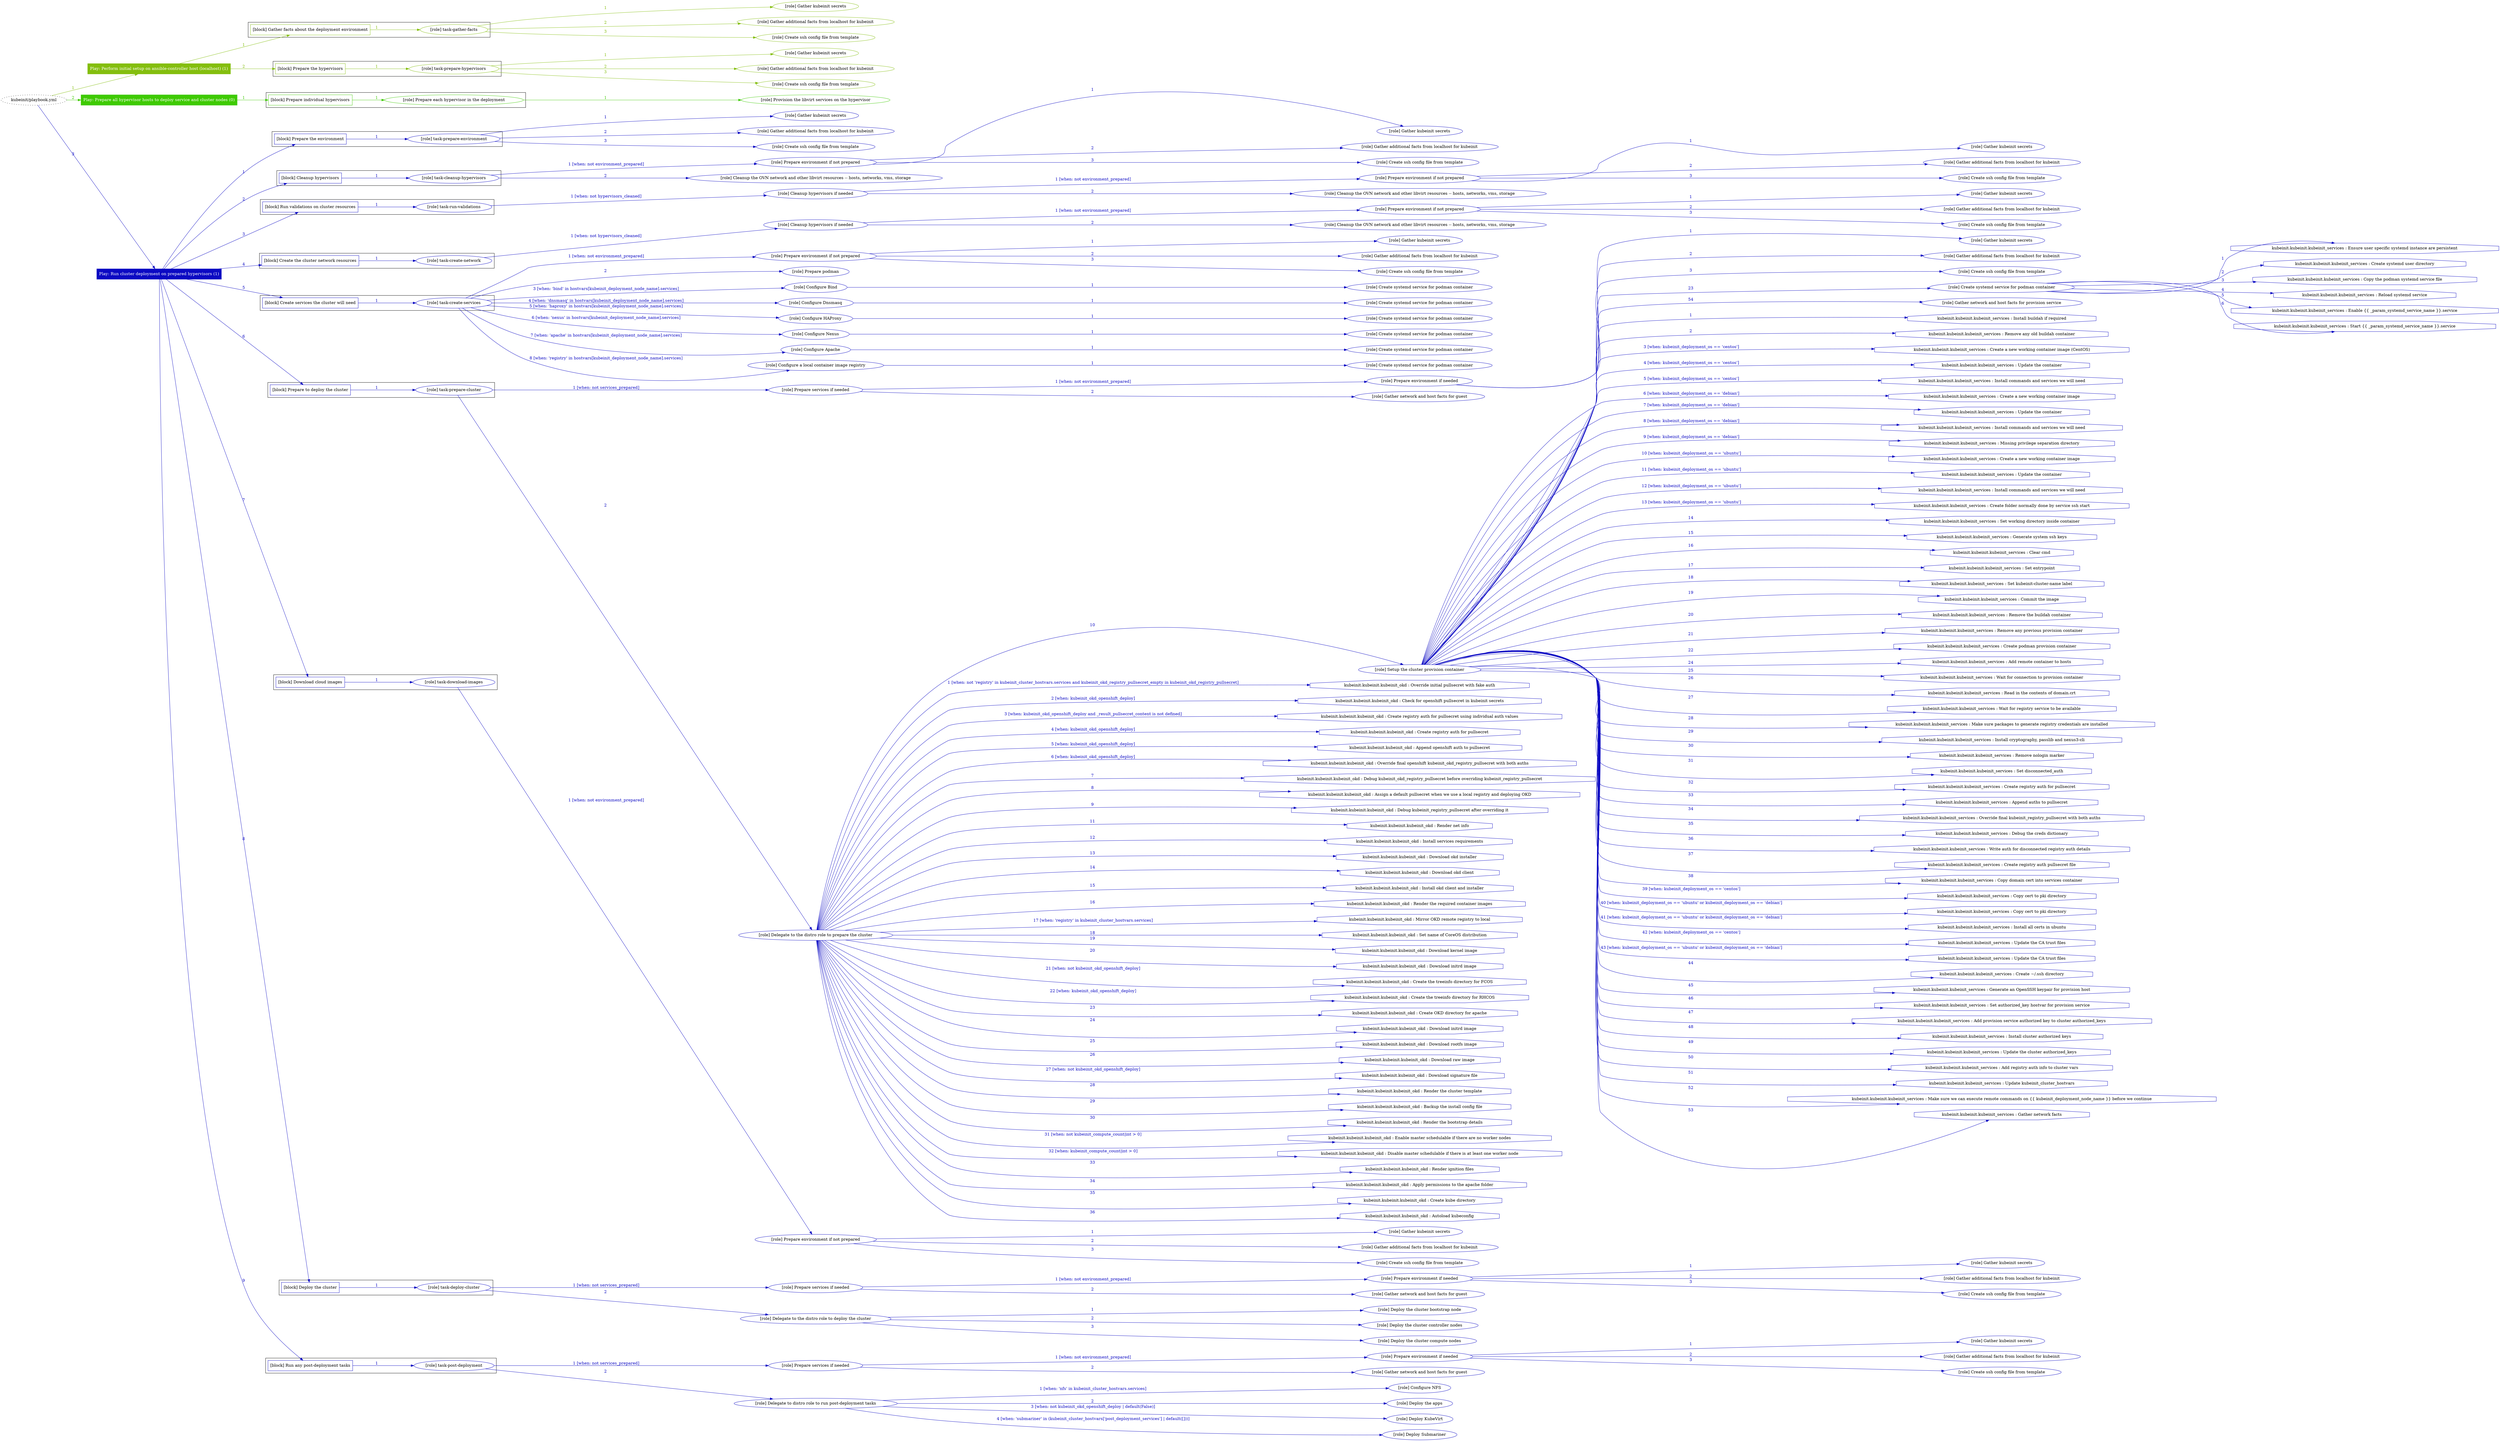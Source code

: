 digraph {
	graph [concentrate=true ordering=in rankdir=LR ratio=fill]
	edge [esep=5 sep=10]
	"kubeinit/playbook.yml" [URL="/home/runner/work/kubeinit/kubeinit/kubeinit/playbook.yml" id=playbook_a7c0a5e2 style=dotted]
	play_eb803a43 [label="Play: Perform initial setup on ansible-controller host (localhost) (1)" URL="/home/runner/work/kubeinit/kubeinit/kubeinit/playbook.yml" color="#84be0e" fontcolor="#ffffff" id=play_eb803a43 shape=box style=filled tooltip=localhost]
	"kubeinit/playbook.yml" -> play_eb803a43 [label="1 " color="#84be0e" fontcolor="#84be0e" id=edge_f0a92007 labeltooltip="1 " tooltip="1 "]
	subgraph "Gather kubeinit secrets" {
		role_3e5d34bf [label="[role] Gather kubeinit secrets" URL="/home/runner/.ansible/collections/ansible_collections/kubeinit/kubeinit/roles/kubeinit_prepare/tasks/gather_kubeinit_facts.yml" color="#84be0e" id=role_3e5d34bf tooltip="Gather kubeinit secrets"]
	}
	subgraph "Gather additional facts from localhost for kubeinit" {
		role_6749c040 [label="[role] Gather additional facts from localhost for kubeinit" URL="/home/runner/.ansible/collections/ansible_collections/kubeinit/kubeinit/roles/kubeinit_prepare/tasks/gather_kubeinit_facts.yml" color="#84be0e" id=role_6749c040 tooltip="Gather additional facts from localhost for kubeinit"]
	}
	subgraph "Create ssh config file from template" {
		role_e9785bb8 [label="[role] Create ssh config file from template" URL="/home/runner/.ansible/collections/ansible_collections/kubeinit/kubeinit/roles/kubeinit_prepare/tasks/gather_kubeinit_facts.yml" color="#84be0e" id=role_e9785bb8 tooltip="Create ssh config file from template"]
	}
	subgraph "task-gather-facts" {
		role_1a04ffb1 [label="[role] task-gather-facts" URL="/home/runner/work/kubeinit/kubeinit/kubeinit/playbook.yml" color="#84be0e" id=role_1a04ffb1 tooltip="task-gather-facts"]
		role_1a04ffb1 -> role_3e5d34bf [label="1 " color="#84be0e" fontcolor="#84be0e" id=edge_5b617682 labeltooltip="1 " tooltip="1 "]
		role_1a04ffb1 -> role_6749c040 [label="2 " color="#84be0e" fontcolor="#84be0e" id=edge_c9b13f59 labeltooltip="2 " tooltip="2 "]
		role_1a04ffb1 -> role_e9785bb8 [label="3 " color="#84be0e" fontcolor="#84be0e" id=edge_8617cb55 labeltooltip="3 " tooltip="3 "]
	}
	subgraph "Gather kubeinit secrets" {
		role_675be3b2 [label="[role] Gather kubeinit secrets" URL="/home/runner/.ansible/collections/ansible_collections/kubeinit/kubeinit/roles/kubeinit_prepare/tasks/gather_kubeinit_facts.yml" color="#84be0e" id=role_675be3b2 tooltip="Gather kubeinit secrets"]
	}
	subgraph "Gather additional facts from localhost for kubeinit" {
		role_75adcbc0 [label="[role] Gather additional facts from localhost for kubeinit" URL="/home/runner/.ansible/collections/ansible_collections/kubeinit/kubeinit/roles/kubeinit_prepare/tasks/gather_kubeinit_facts.yml" color="#84be0e" id=role_75adcbc0 tooltip="Gather additional facts from localhost for kubeinit"]
	}
	subgraph "Create ssh config file from template" {
		role_52ad857a [label="[role] Create ssh config file from template" URL="/home/runner/.ansible/collections/ansible_collections/kubeinit/kubeinit/roles/kubeinit_prepare/tasks/gather_kubeinit_facts.yml" color="#84be0e" id=role_52ad857a tooltip="Create ssh config file from template"]
	}
	subgraph "task-prepare-hypervisors" {
		role_48be29b4 [label="[role] task-prepare-hypervisors" URL="/home/runner/work/kubeinit/kubeinit/kubeinit/playbook.yml" color="#84be0e" id=role_48be29b4 tooltip="task-prepare-hypervisors"]
		role_48be29b4 -> role_675be3b2 [label="1 " color="#84be0e" fontcolor="#84be0e" id=edge_4cfccc21 labeltooltip="1 " tooltip="1 "]
		role_48be29b4 -> role_75adcbc0 [label="2 " color="#84be0e" fontcolor="#84be0e" id=edge_d93bc833 labeltooltip="2 " tooltip="2 "]
		role_48be29b4 -> role_52ad857a [label="3 " color="#84be0e" fontcolor="#84be0e" id=edge_67f83323 labeltooltip="3 " tooltip="3 "]
	}
	subgraph "Play: Perform initial setup on ansible-controller host (localhost) (1)" {
		play_eb803a43 -> block_9823220e [label=1 color="#84be0e" fontcolor="#84be0e" id=edge_935e7552 labeltooltip=1 tooltip=1]
		subgraph cluster_block_9823220e {
			block_9823220e [label="[block] Gather facts about the deployment environment" URL="/home/runner/work/kubeinit/kubeinit/kubeinit/playbook.yml" color="#84be0e" id=block_9823220e labeltooltip="Gather facts about the deployment environment" shape=box tooltip="Gather facts about the deployment environment"]
			block_9823220e -> role_1a04ffb1 [label="1 " color="#84be0e" fontcolor="#84be0e" id=edge_7a9c65e2 labeltooltip="1 " tooltip="1 "]
		}
		play_eb803a43 -> block_7c83a37a [label=2 color="#84be0e" fontcolor="#84be0e" id=edge_7e09237c labeltooltip=2 tooltip=2]
		subgraph cluster_block_7c83a37a {
			block_7c83a37a [label="[block] Prepare the hypervisors" URL="/home/runner/work/kubeinit/kubeinit/kubeinit/playbook.yml" color="#84be0e" id=block_7c83a37a labeltooltip="Prepare the hypervisors" shape=box tooltip="Prepare the hypervisors"]
			block_7c83a37a -> role_48be29b4 [label="1 " color="#84be0e" fontcolor="#84be0e" id=edge_065af4f5 labeltooltip="1 " tooltip="1 "]
		}
	}
	play_36230ba1 [label="Play: Prepare all hypervisor hosts to deploy service and cluster nodes (0)" URL="/home/runner/work/kubeinit/kubeinit/kubeinit/playbook.yml" color="#3eca02" fontcolor="#ffffff" id=play_36230ba1 shape=box style=filled tooltip="Play: Prepare all hypervisor hosts to deploy service and cluster nodes (0)"]
	"kubeinit/playbook.yml" -> play_36230ba1 [label="2 " color="#3eca02" fontcolor="#3eca02" id=edge_6f2b5574 labeltooltip="2 " tooltip="2 "]
	subgraph "Provision the libvirt services on the hypervisor" {
		role_eaad272d [label="[role] Provision the libvirt services on the hypervisor" URL="/home/runner/.ansible/collections/ansible_collections/kubeinit/kubeinit/roles/kubeinit_prepare/tasks/prepare_hypervisor.yml" color="#3eca02" id=role_eaad272d tooltip="Provision the libvirt services on the hypervisor"]
	}
	subgraph "Prepare each hypervisor in the deployment" {
		role_a6b252b8 [label="[role] Prepare each hypervisor in the deployment" URL="/home/runner/work/kubeinit/kubeinit/kubeinit/playbook.yml" color="#3eca02" id=role_a6b252b8 tooltip="Prepare each hypervisor in the deployment"]
		role_a6b252b8 -> role_eaad272d [label="1 " color="#3eca02" fontcolor="#3eca02" id=edge_459b1cfb labeltooltip="1 " tooltip="1 "]
	}
	subgraph "Play: Prepare all hypervisor hosts to deploy service and cluster nodes (0)" {
		play_36230ba1 -> block_8d81cf44 [label=1 color="#3eca02" fontcolor="#3eca02" id=edge_d0bba8ab labeltooltip=1 tooltip=1]
		subgraph cluster_block_8d81cf44 {
			block_8d81cf44 [label="[block] Prepare individual hypervisors" URL="/home/runner/work/kubeinit/kubeinit/kubeinit/playbook.yml" color="#3eca02" id=block_8d81cf44 labeltooltip="Prepare individual hypervisors" shape=box tooltip="Prepare individual hypervisors"]
			block_8d81cf44 -> role_a6b252b8 [label="1 " color="#3eca02" fontcolor="#3eca02" id=edge_71e99fb0 labeltooltip="1 " tooltip="1 "]
		}
	}
	play_5e7e4878 [label="Play: Run cluster deployment on prepared hypervisors (1)" URL="/home/runner/work/kubeinit/kubeinit/kubeinit/playbook.yml" color="#0b09c3" fontcolor="#ffffff" id=play_5e7e4878 shape=box style=filled tooltip=localhost]
	"kubeinit/playbook.yml" -> play_5e7e4878 [label="3 " color="#0b09c3" fontcolor="#0b09c3" id=edge_f20a7f0d labeltooltip="3 " tooltip="3 "]
	subgraph "Gather kubeinit secrets" {
		role_1a9dff3b [label="[role] Gather kubeinit secrets" URL="/home/runner/.ansible/collections/ansible_collections/kubeinit/kubeinit/roles/kubeinit_prepare/tasks/gather_kubeinit_facts.yml" color="#0b09c3" id=role_1a9dff3b tooltip="Gather kubeinit secrets"]
	}
	subgraph "Gather additional facts from localhost for kubeinit" {
		role_654fb63c [label="[role] Gather additional facts from localhost for kubeinit" URL="/home/runner/.ansible/collections/ansible_collections/kubeinit/kubeinit/roles/kubeinit_prepare/tasks/gather_kubeinit_facts.yml" color="#0b09c3" id=role_654fb63c tooltip="Gather additional facts from localhost for kubeinit"]
	}
	subgraph "Create ssh config file from template" {
		role_7aab1c8c [label="[role] Create ssh config file from template" URL="/home/runner/.ansible/collections/ansible_collections/kubeinit/kubeinit/roles/kubeinit_prepare/tasks/gather_kubeinit_facts.yml" color="#0b09c3" id=role_7aab1c8c tooltip="Create ssh config file from template"]
	}
	subgraph "task-prepare-environment" {
		role_d2132ada [label="[role] task-prepare-environment" URL="/home/runner/work/kubeinit/kubeinit/kubeinit/playbook.yml" color="#0b09c3" id=role_d2132ada tooltip="task-prepare-environment"]
		role_d2132ada -> role_1a9dff3b [label="1 " color="#0b09c3" fontcolor="#0b09c3" id=edge_07a957ad labeltooltip="1 " tooltip="1 "]
		role_d2132ada -> role_654fb63c [label="2 " color="#0b09c3" fontcolor="#0b09c3" id=edge_5104cda1 labeltooltip="2 " tooltip="2 "]
		role_d2132ada -> role_7aab1c8c [label="3 " color="#0b09c3" fontcolor="#0b09c3" id=edge_db251f5f labeltooltip="3 " tooltip="3 "]
	}
	subgraph "Gather kubeinit secrets" {
		role_b67793c3 [label="[role] Gather kubeinit secrets" URL="/home/runner/.ansible/collections/ansible_collections/kubeinit/kubeinit/roles/kubeinit_prepare/tasks/gather_kubeinit_facts.yml" color="#0b09c3" id=role_b67793c3 tooltip="Gather kubeinit secrets"]
	}
	subgraph "Gather additional facts from localhost for kubeinit" {
		role_603692cc [label="[role] Gather additional facts from localhost for kubeinit" URL="/home/runner/.ansible/collections/ansible_collections/kubeinit/kubeinit/roles/kubeinit_prepare/tasks/gather_kubeinit_facts.yml" color="#0b09c3" id=role_603692cc tooltip="Gather additional facts from localhost for kubeinit"]
	}
	subgraph "Create ssh config file from template" {
		role_5cca6148 [label="[role] Create ssh config file from template" URL="/home/runner/.ansible/collections/ansible_collections/kubeinit/kubeinit/roles/kubeinit_prepare/tasks/gather_kubeinit_facts.yml" color="#0b09c3" id=role_5cca6148 tooltip="Create ssh config file from template"]
	}
	subgraph "Prepare environment if not prepared" {
		role_c94ea6e8 [label="[role] Prepare environment if not prepared" URL="/home/runner/.ansible/collections/ansible_collections/kubeinit/kubeinit/roles/kubeinit_prepare/tasks/cleanup_hypervisors.yml" color="#0b09c3" id=role_c94ea6e8 tooltip="Prepare environment if not prepared"]
		role_c94ea6e8 -> role_b67793c3 [label="1 " color="#0b09c3" fontcolor="#0b09c3" id=edge_bd0cadb4 labeltooltip="1 " tooltip="1 "]
		role_c94ea6e8 -> role_603692cc [label="2 " color="#0b09c3" fontcolor="#0b09c3" id=edge_9ea08903 labeltooltip="2 " tooltip="2 "]
		role_c94ea6e8 -> role_5cca6148 [label="3 " color="#0b09c3" fontcolor="#0b09c3" id=edge_9b0c5f7b labeltooltip="3 " tooltip="3 "]
	}
	subgraph "Cleanup the OVN network and other libvirt resources -- hosts, networks, vms, storage" {
		role_5882e9c5 [label="[role] Cleanup the OVN network and other libvirt resources -- hosts, networks, vms, storage" URL="/home/runner/.ansible/collections/ansible_collections/kubeinit/kubeinit/roles/kubeinit_prepare/tasks/cleanup_hypervisors.yml" color="#0b09c3" id=role_5882e9c5 tooltip="Cleanup the OVN network and other libvirt resources -- hosts, networks, vms, storage"]
	}
	subgraph "task-cleanup-hypervisors" {
		role_2a5ff902 [label="[role] task-cleanup-hypervisors" URL="/home/runner/work/kubeinit/kubeinit/kubeinit/playbook.yml" color="#0b09c3" id=role_2a5ff902 tooltip="task-cleanup-hypervisors"]
		role_2a5ff902 -> role_c94ea6e8 [label="1 [when: not environment_prepared]" color="#0b09c3" fontcolor="#0b09c3" id=edge_388b1cf6 labeltooltip="1 [when: not environment_prepared]" tooltip="1 [when: not environment_prepared]"]
		role_2a5ff902 -> role_5882e9c5 [label="2 " color="#0b09c3" fontcolor="#0b09c3" id=edge_9d51f3a5 labeltooltip="2 " tooltip="2 "]
	}
	subgraph "Gather kubeinit secrets" {
		role_0726ec54 [label="[role] Gather kubeinit secrets" URL="/home/runner/.ansible/collections/ansible_collections/kubeinit/kubeinit/roles/kubeinit_prepare/tasks/gather_kubeinit_facts.yml" color="#0b09c3" id=role_0726ec54 tooltip="Gather kubeinit secrets"]
	}
	subgraph "Gather additional facts from localhost for kubeinit" {
		role_9b79543a [label="[role] Gather additional facts from localhost for kubeinit" URL="/home/runner/.ansible/collections/ansible_collections/kubeinit/kubeinit/roles/kubeinit_prepare/tasks/gather_kubeinit_facts.yml" color="#0b09c3" id=role_9b79543a tooltip="Gather additional facts from localhost for kubeinit"]
	}
	subgraph "Create ssh config file from template" {
		role_0f98fc2b [label="[role] Create ssh config file from template" URL="/home/runner/.ansible/collections/ansible_collections/kubeinit/kubeinit/roles/kubeinit_prepare/tasks/gather_kubeinit_facts.yml" color="#0b09c3" id=role_0f98fc2b tooltip="Create ssh config file from template"]
	}
	subgraph "Prepare environment if not prepared" {
		role_1d58cdbc [label="[role] Prepare environment if not prepared" URL="/home/runner/.ansible/collections/ansible_collections/kubeinit/kubeinit/roles/kubeinit_prepare/tasks/cleanup_hypervisors.yml" color="#0b09c3" id=role_1d58cdbc tooltip="Prepare environment if not prepared"]
		role_1d58cdbc -> role_0726ec54 [label="1 " color="#0b09c3" fontcolor="#0b09c3" id=edge_f042e4ec labeltooltip="1 " tooltip="1 "]
		role_1d58cdbc -> role_9b79543a [label="2 " color="#0b09c3" fontcolor="#0b09c3" id=edge_c28f99e4 labeltooltip="2 " tooltip="2 "]
		role_1d58cdbc -> role_0f98fc2b [label="3 " color="#0b09c3" fontcolor="#0b09c3" id=edge_4a4fc812 labeltooltip="3 " tooltip="3 "]
	}
	subgraph "Cleanup the OVN network and other libvirt resources -- hosts, networks, vms, storage" {
		role_749555cc [label="[role] Cleanup the OVN network and other libvirt resources -- hosts, networks, vms, storage" URL="/home/runner/.ansible/collections/ansible_collections/kubeinit/kubeinit/roles/kubeinit_prepare/tasks/cleanup_hypervisors.yml" color="#0b09c3" id=role_749555cc tooltip="Cleanup the OVN network and other libvirt resources -- hosts, networks, vms, storage"]
	}
	subgraph "Cleanup hypervisors if needed" {
		role_25a4319b [label="[role] Cleanup hypervisors if needed" URL="/home/runner/.ansible/collections/ansible_collections/kubeinit/kubeinit/roles/kubeinit_validations/tasks/main.yml" color="#0b09c3" id=role_25a4319b tooltip="Cleanup hypervisors if needed"]
		role_25a4319b -> role_1d58cdbc [label="1 [when: not environment_prepared]" color="#0b09c3" fontcolor="#0b09c3" id=edge_6dae3358 labeltooltip="1 [when: not environment_prepared]" tooltip="1 [when: not environment_prepared]"]
		role_25a4319b -> role_749555cc [label="2 " color="#0b09c3" fontcolor="#0b09c3" id=edge_f8aae9a5 labeltooltip="2 " tooltip="2 "]
	}
	subgraph "task-run-validations" {
		role_34c298a7 [label="[role] task-run-validations" URL="/home/runner/work/kubeinit/kubeinit/kubeinit/playbook.yml" color="#0b09c3" id=role_34c298a7 tooltip="task-run-validations"]
		role_34c298a7 -> role_25a4319b [label="1 [when: not hypervisors_cleaned]" color="#0b09c3" fontcolor="#0b09c3" id=edge_1685c17a labeltooltip="1 [when: not hypervisors_cleaned]" tooltip="1 [when: not hypervisors_cleaned]"]
	}
	subgraph "Gather kubeinit secrets" {
		role_ec98eb50 [label="[role] Gather kubeinit secrets" URL="/home/runner/.ansible/collections/ansible_collections/kubeinit/kubeinit/roles/kubeinit_prepare/tasks/gather_kubeinit_facts.yml" color="#0b09c3" id=role_ec98eb50 tooltip="Gather kubeinit secrets"]
	}
	subgraph "Gather additional facts from localhost for kubeinit" {
		role_1739b006 [label="[role] Gather additional facts from localhost for kubeinit" URL="/home/runner/.ansible/collections/ansible_collections/kubeinit/kubeinit/roles/kubeinit_prepare/tasks/gather_kubeinit_facts.yml" color="#0b09c3" id=role_1739b006 tooltip="Gather additional facts from localhost for kubeinit"]
	}
	subgraph "Create ssh config file from template" {
		role_219adac6 [label="[role] Create ssh config file from template" URL="/home/runner/.ansible/collections/ansible_collections/kubeinit/kubeinit/roles/kubeinit_prepare/tasks/gather_kubeinit_facts.yml" color="#0b09c3" id=role_219adac6 tooltip="Create ssh config file from template"]
	}
	subgraph "Prepare environment if not prepared" {
		role_3fad37a9 [label="[role] Prepare environment if not prepared" URL="/home/runner/.ansible/collections/ansible_collections/kubeinit/kubeinit/roles/kubeinit_prepare/tasks/cleanup_hypervisors.yml" color="#0b09c3" id=role_3fad37a9 tooltip="Prepare environment if not prepared"]
		role_3fad37a9 -> role_ec98eb50 [label="1 " color="#0b09c3" fontcolor="#0b09c3" id=edge_443391b0 labeltooltip="1 " tooltip="1 "]
		role_3fad37a9 -> role_1739b006 [label="2 " color="#0b09c3" fontcolor="#0b09c3" id=edge_08dafaff labeltooltip="2 " tooltip="2 "]
		role_3fad37a9 -> role_219adac6 [label="3 " color="#0b09c3" fontcolor="#0b09c3" id=edge_4ae08fab labeltooltip="3 " tooltip="3 "]
	}
	subgraph "Cleanup the OVN network and other libvirt resources -- hosts, networks, vms, storage" {
		role_5abc8dbd [label="[role] Cleanup the OVN network and other libvirt resources -- hosts, networks, vms, storage" URL="/home/runner/.ansible/collections/ansible_collections/kubeinit/kubeinit/roles/kubeinit_prepare/tasks/cleanup_hypervisors.yml" color="#0b09c3" id=role_5abc8dbd tooltip="Cleanup the OVN network and other libvirt resources -- hosts, networks, vms, storage"]
	}
	subgraph "Cleanup hypervisors if needed" {
		role_b54b6132 [label="[role] Cleanup hypervisors if needed" URL="/home/runner/.ansible/collections/ansible_collections/kubeinit/kubeinit/roles/kubeinit_libvirt/tasks/create_network.yml" color="#0b09c3" id=role_b54b6132 tooltip="Cleanup hypervisors if needed"]
		role_b54b6132 -> role_3fad37a9 [label="1 [when: not environment_prepared]" color="#0b09c3" fontcolor="#0b09c3" id=edge_8bf325ba labeltooltip="1 [when: not environment_prepared]" tooltip="1 [when: not environment_prepared]"]
		role_b54b6132 -> role_5abc8dbd [label="2 " color="#0b09c3" fontcolor="#0b09c3" id=edge_1b4084b7 labeltooltip="2 " tooltip="2 "]
	}
	subgraph "task-create-network" {
		role_4b209aeb [label="[role] task-create-network" URL="/home/runner/work/kubeinit/kubeinit/kubeinit/playbook.yml" color="#0b09c3" id=role_4b209aeb tooltip="task-create-network"]
		role_4b209aeb -> role_b54b6132 [label="1 [when: not hypervisors_cleaned]" color="#0b09c3" fontcolor="#0b09c3" id=edge_457d4595 labeltooltip="1 [when: not hypervisors_cleaned]" tooltip="1 [when: not hypervisors_cleaned]"]
	}
	subgraph "Gather kubeinit secrets" {
		role_1a8779c1 [label="[role] Gather kubeinit secrets" URL="/home/runner/.ansible/collections/ansible_collections/kubeinit/kubeinit/roles/kubeinit_prepare/tasks/gather_kubeinit_facts.yml" color="#0b09c3" id=role_1a8779c1 tooltip="Gather kubeinit secrets"]
	}
	subgraph "Gather additional facts from localhost for kubeinit" {
		role_32e01b34 [label="[role] Gather additional facts from localhost for kubeinit" URL="/home/runner/.ansible/collections/ansible_collections/kubeinit/kubeinit/roles/kubeinit_prepare/tasks/gather_kubeinit_facts.yml" color="#0b09c3" id=role_32e01b34 tooltip="Gather additional facts from localhost for kubeinit"]
	}
	subgraph "Create ssh config file from template" {
		role_41279cba [label="[role] Create ssh config file from template" URL="/home/runner/.ansible/collections/ansible_collections/kubeinit/kubeinit/roles/kubeinit_prepare/tasks/gather_kubeinit_facts.yml" color="#0b09c3" id=role_41279cba tooltip="Create ssh config file from template"]
	}
	subgraph "Prepare environment if not prepared" {
		role_f0da238c [label="[role] Prepare environment if not prepared" URL="/home/runner/.ansible/collections/ansible_collections/kubeinit/kubeinit/roles/kubeinit_services/tasks/main.yml" color="#0b09c3" id=role_f0da238c tooltip="Prepare environment if not prepared"]
		role_f0da238c -> role_1a8779c1 [label="1 " color="#0b09c3" fontcolor="#0b09c3" id=edge_986fe8e1 labeltooltip="1 " tooltip="1 "]
		role_f0da238c -> role_32e01b34 [label="2 " color="#0b09c3" fontcolor="#0b09c3" id=edge_ed2f9daa labeltooltip="2 " tooltip="2 "]
		role_f0da238c -> role_41279cba [label="3 " color="#0b09c3" fontcolor="#0b09c3" id=edge_abdae108 labeltooltip="3 " tooltip="3 "]
	}
	subgraph "Prepare podman" {
		role_b42d7b66 [label="[role] Prepare podman" URL="/home/runner/.ansible/collections/ansible_collections/kubeinit/kubeinit/roles/kubeinit_services/tasks/00_create_service_pod.yml" color="#0b09c3" id=role_b42d7b66 tooltip="Prepare podman"]
	}
	subgraph "Create systemd service for podman container" {
		role_288a9ea5 [label="[role] Create systemd service for podman container" URL="/home/runner/.ansible/collections/ansible_collections/kubeinit/kubeinit/roles/kubeinit_bind/tasks/main.yml" color="#0b09c3" id=role_288a9ea5 tooltip="Create systemd service for podman container"]
	}
	subgraph "Configure Bind" {
		role_d17ffa1f [label="[role] Configure Bind" URL="/home/runner/.ansible/collections/ansible_collections/kubeinit/kubeinit/roles/kubeinit_services/tasks/start_services_containers.yml" color="#0b09c3" id=role_d17ffa1f tooltip="Configure Bind"]
		role_d17ffa1f -> role_288a9ea5 [label="1 " color="#0b09c3" fontcolor="#0b09c3" id=edge_943f7cf9 labeltooltip="1 " tooltip="1 "]
	}
	subgraph "Create systemd service for podman container" {
		role_7d2979d8 [label="[role] Create systemd service for podman container" URL="/home/runner/.ansible/collections/ansible_collections/kubeinit/kubeinit/roles/kubeinit_dnsmasq/tasks/main.yml" color="#0b09c3" id=role_7d2979d8 tooltip="Create systemd service for podman container"]
	}
	subgraph "Configure Dnsmasq" {
		role_5c23c78b [label="[role] Configure Dnsmasq" URL="/home/runner/.ansible/collections/ansible_collections/kubeinit/kubeinit/roles/kubeinit_services/tasks/start_services_containers.yml" color="#0b09c3" id=role_5c23c78b tooltip="Configure Dnsmasq"]
		role_5c23c78b -> role_7d2979d8 [label="1 " color="#0b09c3" fontcolor="#0b09c3" id=edge_c1afbf89 labeltooltip="1 " tooltip="1 "]
	}
	subgraph "Create systemd service for podman container" {
		role_d93e3942 [label="[role] Create systemd service for podman container" URL="/home/runner/.ansible/collections/ansible_collections/kubeinit/kubeinit/roles/kubeinit_haproxy/tasks/main.yml" color="#0b09c3" id=role_d93e3942 tooltip="Create systemd service for podman container"]
	}
	subgraph "Configure HAProxy" {
		role_ed386f86 [label="[role] Configure HAProxy" URL="/home/runner/.ansible/collections/ansible_collections/kubeinit/kubeinit/roles/kubeinit_services/tasks/start_services_containers.yml" color="#0b09c3" id=role_ed386f86 tooltip="Configure HAProxy"]
		role_ed386f86 -> role_d93e3942 [label="1 " color="#0b09c3" fontcolor="#0b09c3" id=edge_931bd7f2 labeltooltip="1 " tooltip="1 "]
	}
	subgraph "Create systemd service for podman container" {
		role_4f29a3f7 [label="[role] Create systemd service for podman container" URL="/home/runner/.ansible/collections/ansible_collections/kubeinit/kubeinit/roles/kubeinit_nexus/tasks/main.yml" color="#0b09c3" id=role_4f29a3f7 tooltip="Create systemd service for podman container"]
	}
	subgraph "Configure Nexus" {
		role_ac936b18 [label="[role] Configure Nexus" URL="/home/runner/.ansible/collections/ansible_collections/kubeinit/kubeinit/roles/kubeinit_services/tasks/start_services_containers.yml" color="#0b09c3" id=role_ac936b18 tooltip="Configure Nexus"]
		role_ac936b18 -> role_4f29a3f7 [label="1 " color="#0b09c3" fontcolor="#0b09c3" id=edge_984baf70 labeltooltip="1 " tooltip="1 "]
	}
	subgraph "Create systemd service for podman container" {
		role_9fa3c27d [label="[role] Create systemd service for podman container" URL="/home/runner/.ansible/collections/ansible_collections/kubeinit/kubeinit/roles/kubeinit_apache/tasks/main.yml" color="#0b09c3" id=role_9fa3c27d tooltip="Create systemd service for podman container"]
	}
	subgraph "Configure Apache" {
		role_13004acf [label="[role] Configure Apache" URL="/home/runner/.ansible/collections/ansible_collections/kubeinit/kubeinit/roles/kubeinit_services/tasks/start_services_containers.yml" color="#0b09c3" id=role_13004acf tooltip="Configure Apache"]
		role_13004acf -> role_9fa3c27d [label="1 " color="#0b09c3" fontcolor="#0b09c3" id=edge_737922ac labeltooltip="1 " tooltip="1 "]
	}
	subgraph "Create systemd service for podman container" {
		role_cec42554 [label="[role] Create systemd service for podman container" URL="/home/runner/.ansible/collections/ansible_collections/kubeinit/kubeinit/roles/kubeinit_registry/tasks/main.yml" color="#0b09c3" id=role_cec42554 tooltip="Create systemd service for podman container"]
	}
	subgraph "Configure a local container image registry" {
		role_eca2d7c8 [label="[role] Configure a local container image registry" URL="/home/runner/.ansible/collections/ansible_collections/kubeinit/kubeinit/roles/kubeinit_services/tasks/start_services_containers.yml" color="#0b09c3" id=role_eca2d7c8 tooltip="Configure a local container image registry"]
		role_eca2d7c8 -> role_cec42554 [label="1 " color="#0b09c3" fontcolor="#0b09c3" id=edge_e2f1154a labeltooltip="1 " tooltip="1 "]
	}
	subgraph "task-create-services" {
		role_603bb94d [label="[role] task-create-services" URL="/home/runner/work/kubeinit/kubeinit/kubeinit/playbook.yml" color="#0b09c3" id=role_603bb94d tooltip="task-create-services"]
		role_603bb94d -> role_f0da238c [label="1 [when: not environment_prepared]" color="#0b09c3" fontcolor="#0b09c3" id=edge_f7ad5d2a labeltooltip="1 [when: not environment_prepared]" tooltip="1 [when: not environment_prepared]"]
		role_603bb94d -> role_b42d7b66 [label="2 " color="#0b09c3" fontcolor="#0b09c3" id=edge_5a222b58 labeltooltip="2 " tooltip="2 "]
		role_603bb94d -> role_d17ffa1f [label="3 [when: 'bind' in hostvars[kubeinit_deployment_node_name].services]" color="#0b09c3" fontcolor="#0b09c3" id=edge_a9fbebf6 labeltooltip="3 [when: 'bind' in hostvars[kubeinit_deployment_node_name].services]" tooltip="3 [when: 'bind' in hostvars[kubeinit_deployment_node_name].services]"]
		role_603bb94d -> role_5c23c78b [label="4 [when: 'dnsmasq' in hostvars[kubeinit_deployment_node_name].services]" color="#0b09c3" fontcolor="#0b09c3" id=edge_1897bd85 labeltooltip="4 [when: 'dnsmasq' in hostvars[kubeinit_deployment_node_name].services]" tooltip="4 [when: 'dnsmasq' in hostvars[kubeinit_deployment_node_name].services]"]
		role_603bb94d -> role_ed386f86 [label="5 [when: 'haproxy' in hostvars[kubeinit_deployment_node_name].services]" color="#0b09c3" fontcolor="#0b09c3" id=edge_fd02dcff labeltooltip="5 [when: 'haproxy' in hostvars[kubeinit_deployment_node_name].services]" tooltip="5 [when: 'haproxy' in hostvars[kubeinit_deployment_node_name].services]"]
		role_603bb94d -> role_ac936b18 [label="6 [when: 'nexus' in hostvars[kubeinit_deployment_node_name].services]" color="#0b09c3" fontcolor="#0b09c3" id=edge_044e6bac labeltooltip="6 [when: 'nexus' in hostvars[kubeinit_deployment_node_name].services]" tooltip="6 [when: 'nexus' in hostvars[kubeinit_deployment_node_name].services]"]
		role_603bb94d -> role_13004acf [label="7 [when: 'apache' in hostvars[kubeinit_deployment_node_name].services]" color="#0b09c3" fontcolor="#0b09c3" id=edge_7721403b labeltooltip="7 [when: 'apache' in hostvars[kubeinit_deployment_node_name].services]" tooltip="7 [when: 'apache' in hostvars[kubeinit_deployment_node_name].services]"]
		role_603bb94d -> role_eca2d7c8 [label="8 [when: 'registry' in hostvars[kubeinit_deployment_node_name].services]" color="#0b09c3" fontcolor="#0b09c3" id=edge_1bf8ded0 labeltooltip="8 [when: 'registry' in hostvars[kubeinit_deployment_node_name].services]" tooltip="8 [when: 'registry' in hostvars[kubeinit_deployment_node_name].services]"]
	}
	subgraph "Gather kubeinit secrets" {
		role_fe541d07 [label="[role] Gather kubeinit secrets" URL="/home/runner/.ansible/collections/ansible_collections/kubeinit/kubeinit/roles/kubeinit_prepare/tasks/gather_kubeinit_facts.yml" color="#0b09c3" id=role_fe541d07 tooltip="Gather kubeinit secrets"]
	}
	subgraph "Gather additional facts from localhost for kubeinit" {
		role_9e5a578c [label="[role] Gather additional facts from localhost for kubeinit" URL="/home/runner/.ansible/collections/ansible_collections/kubeinit/kubeinit/roles/kubeinit_prepare/tasks/gather_kubeinit_facts.yml" color="#0b09c3" id=role_9e5a578c tooltip="Gather additional facts from localhost for kubeinit"]
	}
	subgraph "Create ssh config file from template" {
		role_e988e898 [label="[role] Create ssh config file from template" URL="/home/runner/.ansible/collections/ansible_collections/kubeinit/kubeinit/roles/kubeinit_prepare/tasks/gather_kubeinit_facts.yml" color="#0b09c3" id=role_e988e898 tooltip="Create ssh config file from template"]
	}
	subgraph "Prepare environment if needed" {
		role_535d7610 [label="[role] Prepare environment if needed" URL="/home/runner/.ansible/collections/ansible_collections/kubeinit/kubeinit/roles/kubeinit_services/tasks/prepare_services.yml" color="#0b09c3" id=role_535d7610 tooltip="Prepare environment if needed"]
		role_535d7610 -> role_fe541d07 [label="1 " color="#0b09c3" fontcolor="#0b09c3" id=edge_4656b47d labeltooltip="1 " tooltip="1 "]
		role_535d7610 -> role_9e5a578c [label="2 " color="#0b09c3" fontcolor="#0b09c3" id=edge_bd0de573 labeltooltip="2 " tooltip="2 "]
		role_535d7610 -> role_e988e898 [label="3 " color="#0b09c3" fontcolor="#0b09c3" id=edge_31b773cf labeltooltip="3 " tooltip="3 "]
	}
	subgraph "Gather network and host facts for guest" {
		role_db0b65c3 [label="[role] Gather network and host facts for guest" URL="/home/runner/.ansible/collections/ansible_collections/kubeinit/kubeinit/roles/kubeinit_services/tasks/prepare_services.yml" color="#0b09c3" id=role_db0b65c3 tooltip="Gather network and host facts for guest"]
	}
	subgraph "Prepare services if needed" {
		role_f77d1bd2 [label="[role] Prepare services if needed" URL="/home/runner/.ansible/collections/ansible_collections/kubeinit/kubeinit/roles/kubeinit_prepare/tasks/prepare_cluster.yml" color="#0b09c3" id=role_f77d1bd2 tooltip="Prepare services if needed"]
		role_f77d1bd2 -> role_535d7610 [label="1 [when: not environment_prepared]" color="#0b09c3" fontcolor="#0b09c3" id=edge_43395678 labeltooltip="1 [when: not environment_prepared]" tooltip="1 [when: not environment_prepared]"]
		role_f77d1bd2 -> role_db0b65c3 [label="2 " color="#0b09c3" fontcolor="#0b09c3" id=edge_32b66918 labeltooltip="2 " tooltip="2 "]
	}
	subgraph "Create systemd service for podman container" {
		role_ba6f53ce [label="[role] Create systemd service for podman container" URL="/home/runner/.ansible/collections/ansible_collections/kubeinit/kubeinit/roles/kubeinit_services/tasks/create_provision_container.yml" color="#0b09c3" id=role_ba6f53ce tooltip="Create systemd service for podman container"]
		task_38032ca8 [label="kubeinit.kubeinit.kubeinit_services : Ensure user specific systemd instance are persistent" URL="/home/runner/.ansible/collections/ansible_collections/kubeinit/kubeinit/roles/kubeinit_services/tasks/create_managed_service.yml" color="#0b09c3" id=task_38032ca8 shape=octagon tooltip="kubeinit.kubeinit.kubeinit_services : Ensure user specific systemd instance are persistent"]
		role_ba6f53ce -> task_38032ca8 [label="1 " color="#0b09c3" fontcolor="#0b09c3" id=edge_63a10e7e labeltooltip="1 " tooltip="1 "]
		task_04efc50d [label="kubeinit.kubeinit.kubeinit_services : Create systemd user directory" URL="/home/runner/.ansible/collections/ansible_collections/kubeinit/kubeinit/roles/kubeinit_services/tasks/create_managed_service.yml" color="#0b09c3" id=task_04efc50d shape=octagon tooltip="kubeinit.kubeinit.kubeinit_services : Create systemd user directory"]
		role_ba6f53ce -> task_04efc50d [label="2 " color="#0b09c3" fontcolor="#0b09c3" id=edge_77d516ff labeltooltip="2 " tooltip="2 "]
		task_3529ad2c [label="kubeinit.kubeinit.kubeinit_services : Copy the podman systemd service file" URL="/home/runner/.ansible/collections/ansible_collections/kubeinit/kubeinit/roles/kubeinit_services/tasks/create_managed_service.yml" color="#0b09c3" id=task_3529ad2c shape=octagon tooltip="kubeinit.kubeinit.kubeinit_services : Copy the podman systemd service file"]
		role_ba6f53ce -> task_3529ad2c [label="3 " color="#0b09c3" fontcolor="#0b09c3" id=edge_7112ebdf labeltooltip="3 " tooltip="3 "]
		task_0c1f91d8 [label="kubeinit.kubeinit.kubeinit_services : Reload systemd service" URL="/home/runner/.ansible/collections/ansible_collections/kubeinit/kubeinit/roles/kubeinit_services/tasks/create_managed_service.yml" color="#0b09c3" id=task_0c1f91d8 shape=octagon tooltip="kubeinit.kubeinit.kubeinit_services : Reload systemd service"]
		role_ba6f53ce -> task_0c1f91d8 [label="4 " color="#0b09c3" fontcolor="#0b09c3" id=edge_98ec9994 labeltooltip="4 " tooltip="4 "]
		task_f972989b [label="kubeinit.kubeinit.kubeinit_services : Enable {{ _param_systemd_service_name }}.service" URL="/home/runner/.ansible/collections/ansible_collections/kubeinit/kubeinit/roles/kubeinit_services/tasks/create_managed_service.yml" color="#0b09c3" id=task_f972989b shape=octagon tooltip="kubeinit.kubeinit.kubeinit_services : Enable {{ _param_systemd_service_name }}.service"]
		role_ba6f53ce -> task_f972989b [label="5 " color="#0b09c3" fontcolor="#0b09c3" id=edge_030a6ff8 labeltooltip="5 " tooltip="5 "]
		task_b0bc012d [label="kubeinit.kubeinit.kubeinit_services : Start {{ _param_systemd_service_name }}.service" URL="/home/runner/.ansible/collections/ansible_collections/kubeinit/kubeinit/roles/kubeinit_services/tasks/create_managed_service.yml" color="#0b09c3" id=task_b0bc012d shape=octagon tooltip="kubeinit.kubeinit.kubeinit_services : Start {{ _param_systemd_service_name }}.service"]
		role_ba6f53ce -> task_b0bc012d [label="6 " color="#0b09c3" fontcolor="#0b09c3" id=edge_0667db4c labeltooltip="6 " tooltip="6 "]
	}
	subgraph "Gather network and host facts for provision service" {
		role_ab149f89 [label="[role] Gather network and host facts for provision service" URL="/home/runner/.ansible/collections/ansible_collections/kubeinit/kubeinit/roles/kubeinit_services/tasks/create_provision_container.yml" color="#0b09c3" id=role_ab149f89 tooltip="Gather network and host facts for provision service"]
	}
	subgraph "Setup the cluster provision container" {
		role_c513388e [label="[role] Setup the cluster provision container" URL="/home/runner/.ansible/collections/ansible_collections/kubeinit/kubeinit/roles/kubeinit_okd/tasks/prepare_cluster.yml" color="#0b09c3" id=role_c513388e tooltip="Setup the cluster provision container"]
		task_06931071 [label="kubeinit.kubeinit.kubeinit_services : Install buildah if required" URL="/home/runner/.ansible/collections/ansible_collections/kubeinit/kubeinit/roles/kubeinit_services/tasks/create_provision_container.yml" color="#0b09c3" id=task_06931071 shape=octagon tooltip="kubeinit.kubeinit.kubeinit_services : Install buildah if required"]
		role_c513388e -> task_06931071 [label="1 " color="#0b09c3" fontcolor="#0b09c3" id=edge_9f4fe03b labeltooltip="1 " tooltip="1 "]
		task_5ed3ef8e [label="kubeinit.kubeinit.kubeinit_services : Remove any old buildah container" URL="/home/runner/.ansible/collections/ansible_collections/kubeinit/kubeinit/roles/kubeinit_services/tasks/create_provision_container.yml" color="#0b09c3" id=task_5ed3ef8e shape=octagon tooltip="kubeinit.kubeinit.kubeinit_services : Remove any old buildah container"]
		role_c513388e -> task_5ed3ef8e [label="2 " color="#0b09c3" fontcolor="#0b09c3" id=edge_9a69a124 labeltooltip="2 " tooltip="2 "]
		task_e9dc4edc [label="kubeinit.kubeinit.kubeinit_services : Create a new working container image (CentOS)" URL="/home/runner/.ansible/collections/ansible_collections/kubeinit/kubeinit/roles/kubeinit_services/tasks/create_provision_container.yml" color="#0b09c3" id=task_e9dc4edc shape=octagon tooltip="kubeinit.kubeinit.kubeinit_services : Create a new working container image (CentOS)"]
		role_c513388e -> task_e9dc4edc [label="3 [when: kubeinit_deployment_os == 'centos']" color="#0b09c3" fontcolor="#0b09c3" id=edge_4972a700 labeltooltip="3 [when: kubeinit_deployment_os == 'centos']" tooltip="3 [when: kubeinit_deployment_os == 'centos']"]
		task_4514aefb [label="kubeinit.kubeinit.kubeinit_services : Update the container" URL="/home/runner/.ansible/collections/ansible_collections/kubeinit/kubeinit/roles/kubeinit_services/tasks/create_provision_container.yml" color="#0b09c3" id=task_4514aefb shape=octagon tooltip="kubeinit.kubeinit.kubeinit_services : Update the container"]
		role_c513388e -> task_4514aefb [label="4 [when: kubeinit_deployment_os == 'centos']" color="#0b09c3" fontcolor="#0b09c3" id=edge_cd0fcf28 labeltooltip="4 [when: kubeinit_deployment_os == 'centos']" tooltip="4 [when: kubeinit_deployment_os == 'centos']"]
		task_0258e200 [label="kubeinit.kubeinit.kubeinit_services : Install commands and services we will need" URL="/home/runner/.ansible/collections/ansible_collections/kubeinit/kubeinit/roles/kubeinit_services/tasks/create_provision_container.yml" color="#0b09c3" id=task_0258e200 shape=octagon tooltip="kubeinit.kubeinit.kubeinit_services : Install commands and services we will need"]
		role_c513388e -> task_0258e200 [label="5 [when: kubeinit_deployment_os == 'centos']" color="#0b09c3" fontcolor="#0b09c3" id=edge_0dbb385b labeltooltip="5 [when: kubeinit_deployment_os == 'centos']" tooltip="5 [when: kubeinit_deployment_os == 'centos']"]
		task_5e51f84d [label="kubeinit.kubeinit.kubeinit_services : Create a new working container image" URL="/home/runner/.ansible/collections/ansible_collections/kubeinit/kubeinit/roles/kubeinit_services/tasks/create_provision_container.yml" color="#0b09c3" id=task_5e51f84d shape=octagon tooltip="kubeinit.kubeinit.kubeinit_services : Create a new working container image"]
		role_c513388e -> task_5e51f84d [label="6 [when: kubeinit_deployment_os == 'debian']" color="#0b09c3" fontcolor="#0b09c3" id=edge_9ed94192 labeltooltip="6 [when: kubeinit_deployment_os == 'debian']" tooltip="6 [when: kubeinit_deployment_os == 'debian']"]
		task_e71fc080 [label="kubeinit.kubeinit.kubeinit_services : Update the container" URL="/home/runner/.ansible/collections/ansible_collections/kubeinit/kubeinit/roles/kubeinit_services/tasks/create_provision_container.yml" color="#0b09c3" id=task_e71fc080 shape=octagon tooltip="kubeinit.kubeinit.kubeinit_services : Update the container"]
		role_c513388e -> task_e71fc080 [label="7 [when: kubeinit_deployment_os == 'debian']" color="#0b09c3" fontcolor="#0b09c3" id=edge_202a6f5c labeltooltip="7 [when: kubeinit_deployment_os == 'debian']" tooltip="7 [when: kubeinit_deployment_os == 'debian']"]
		task_15de37eb [label="kubeinit.kubeinit.kubeinit_services : Install commands and services we will need" URL="/home/runner/.ansible/collections/ansible_collections/kubeinit/kubeinit/roles/kubeinit_services/tasks/create_provision_container.yml" color="#0b09c3" id=task_15de37eb shape=octagon tooltip="kubeinit.kubeinit.kubeinit_services : Install commands and services we will need"]
		role_c513388e -> task_15de37eb [label="8 [when: kubeinit_deployment_os == 'debian']" color="#0b09c3" fontcolor="#0b09c3" id=edge_de735b0e labeltooltip="8 [when: kubeinit_deployment_os == 'debian']" tooltip="8 [when: kubeinit_deployment_os == 'debian']"]
		task_043c7f20 [label="kubeinit.kubeinit.kubeinit_services : Missing privilege separation directory" URL="/home/runner/.ansible/collections/ansible_collections/kubeinit/kubeinit/roles/kubeinit_services/tasks/create_provision_container.yml" color="#0b09c3" id=task_043c7f20 shape=octagon tooltip="kubeinit.kubeinit.kubeinit_services : Missing privilege separation directory"]
		role_c513388e -> task_043c7f20 [label="9 [when: kubeinit_deployment_os == 'debian']" color="#0b09c3" fontcolor="#0b09c3" id=edge_118a3f29 labeltooltip="9 [when: kubeinit_deployment_os == 'debian']" tooltip="9 [when: kubeinit_deployment_os == 'debian']"]
		task_a7d8a755 [label="kubeinit.kubeinit.kubeinit_services : Create a new working container image" URL="/home/runner/.ansible/collections/ansible_collections/kubeinit/kubeinit/roles/kubeinit_services/tasks/create_provision_container.yml" color="#0b09c3" id=task_a7d8a755 shape=octagon tooltip="kubeinit.kubeinit.kubeinit_services : Create a new working container image"]
		role_c513388e -> task_a7d8a755 [label="10 [when: kubeinit_deployment_os == 'ubuntu']" color="#0b09c3" fontcolor="#0b09c3" id=edge_6788ccff labeltooltip="10 [when: kubeinit_deployment_os == 'ubuntu']" tooltip="10 [when: kubeinit_deployment_os == 'ubuntu']"]
		task_0ebde31b [label="kubeinit.kubeinit.kubeinit_services : Update the container" URL="/home/runner/.ansible/collections/ansible_collections/kubeinit/kubeinit/roles/kubeinit_services/tasks/create_provision_container.yml" color="#0b09c3" id=task_0ebde31b shape=octagon tooltip="kubeinit.kubeinit.kubeinit_services : Update the container"]
		role_c513388e -> task_0ebde31b [label="11 [when: kubeinit_deployment_os == 'ubuntu']" color="#0b09c3" fontcolor="#0b09c3" id=edge_5ecc680c labeltooltip="11 [when: kubeinit_deployment_os == 'ubuntu']" tooltip="11 [when: kubeinit_deployment_os == 'ubuntu']"]
		task_4acdabb0 [label="kubeinit.kubeinit.kubeinit_services : Install commands and services we will need" URL="/home/runner/.ansible/collections/ansible_collections/kubeinit/kubeinit/roles/kubeinit_services/tasks/create_provision_container.yml" color="#0b09c3" id=task_4acdabb0 shape=octagon tooltip="kubeinit.kubeinit.kubeinit_services : Install commands and services we will need"]
		role_c513388e -> task_4acdabb0 [label="12 [when: kubeinit_deployment_os == 'ubuntu']" color="#0b09c3" fontcolor="#0b09c3" id=edge_b7910fa4 labeltooltip="12 [when: kubeinit_deployment_os == 'ubuntu']" tooltip="12 [when: kubeinit_deployment_os == 'ubuntu']"]
		task_0e355517 [label="kubeinit.kubeinit.kubeinit_services : Create folder normally done by service ssh start" URL="/home/runner/.ansible/collections/ansible_collections/kubeinit/kubeinit/roles/kubeinit_services/tasks/create_provision_container.yml" color="#0b09c3" id=task_0e355517 shape=octagon tooltip="kubeinit.kubeinit.kubeinit_services : Create folder normally done by service ssh start"]
		role_c513388e -> task_0e355517 [label="13 [when: kubeinit_deployment_os == 'ubuntu']" color="#0b09c3" fontcolor="#0b09c3" id=edge_f301a612 labeltooltip="13 [when: kubeinit_deployment_os == 'ubuntu']" tooltip="13 [when: kubeinit_deployment_os == 'ubuntu']"]
		task_cb5d00a7 [label="kubeinit.kubeinit.kubeinit_services : Set working directory inside container" URL="/home/runner/.ansible/collections/ansible_collections/kubeinit/kubeinit/roles/kubeinit_services/tasks/create_provision_container.yml" color="#0b09c3" id=task_cb5d00a7 shape=octagon tooltip="kubeinit.kubeinit.kubeinit_services : Set working directory inside container"]
		role_c513388e -> task_cb5d00a7 [label="14 " color="#0b09c3" fontcolor="#0b09c3" id=edge_dcbeef74 labeltooltip="14 " tooltip="14 "]
		task_367b20a1 [label="kubeinit.kubeinit.kubeinit_services : Generate system ssh keys" URL="/home/runner/.ansible/collections/ansible_collections/kubeinit/kubeinit/roles/kubeinit_services/tasks/create_provision_container.yml" color="#0b09c3" id=task_367b20a1 shape=octagon tooltip="kubeinit.kubeinit.kubeinit_services : Generate system ssh keys"]
		role_c513388e -> task_367b20a1 [label="15 " color="#0b09c3" fontcolor="#0b09c3" id=edge_72de75f0 labeltooltip="15 " tooltip="15 "]
		task_4149a0b8 [label="kubeinit.kubeinit.kubeinit_services : Clear cmd" URL="/home/runner/.ansible/collections/ansible_collections/kubeinit/kubeinit/roles/kubeinit_services/tasks/create_provision_container.yml" color="#0b09c3" id=task_4149a0b8 shape=octagon tooltip="kubeinit.kubeinit.kubeinit_services : Clear cmd"]
		role_c513388e -> task_4149a0b8 [label="16 " color="#0b09c3" fontcolor="#0b09c3" id=edge_15ae6a55 labeltooltip="16 " tooltip="16 "]
		task_c78d1390 [label="kubeinit.kubeinit.kubeinit_services : Set entrypoint" URL="/home/runner/.ansible/collections/ansible_collections/kubeinit/kubeinit/roles/kubeinit_services/tasks/create_provision_container.yml" color="#0b09c3" id=task_c78d1390 shape=octagon tooltip="kubeinit.kubeinit.kubeinit_services : Set entrypoint"]
		role_c513388e -> task_c78d1390 [label="17 " color="#0b09c3" fontcolor="#0b09c3" id=edge_faed5695 labeltooltip="17 " tooltip="17 "]
		task_2401c3b4 [label="kubeinit.kubeinit.kubeinit_services : Set kubeinit-cluster-name label" URL="/home/runner/.ansible/collections/ansible_collections/kubeinit/kubeinit/roles/kubeinit_services/tasks/create_provision_container.yml" color="#0b09c3" id=task_2401c3b4 shape=octagon tooltip="kubeinit.kubeinit.kubeinit_services : Set kubeinit-cluster-name label"]
		role_c513388e -> task_2401c3b4 [label="18 " color="#0b09c3" fontcolor="#0b09c3" id=edge_1081bd62 labeltooltip="18 " tooltip="18 "]
		task_23715d78 [label="kubeinit.kubeinit.kubeinit_services : Commit the image" URL="/home/runner/.ansible/collections/ansible_collections/kubeinit/kubeinit/roles/kubeinit_services/tasks/create_provision_container.yml" color="#0b09c3" id=task_23715d78 shape=octagon tooltip="kubeinit.kubeinit.kubeinit_services : Commit the image"]
		role_c513388e -> task_23715d78 [label="19 " color="#0b09c3" fontcolor="#0b09c3" id=edge_4a77a1a0 labeltooltip="19 " tooltip="19 "]
		task_c4ed3b2e [label="kubeinit.kubeinit.kubeinit_services : Remove the buildah container" URL="/home/runner/.ansible/collections/ansible_collections/kubeinit/kubeinit/roles/kubeinit_services/tasks/create_provision_container.yml" color="#0b09c3" id=task_c4ed3b2e shape=octagon tooltip="kubeinit.kubeinit.kubeinit_services : Remove the buildah container"]
		role_c513388e -> task_c4ed3b2e [label="20 " color="#0b09c3" fontcolor="#0b09c3" id=edge_b4ca66c2 labeltooltip="20 " tooltip="20 "]
		task_8fb2b5df [label="kubeinit.kubeinit.kubeinit_services : Remove any previous provision container" URL="/home/runner/.ansible/collections/ansible_collections/kubeinit/kubeinit/roles/kubeinit_services/tasks/create_provision_container.yml" color="#0b09c3" id=task_8fb2b5df shape=octagon tooltip="kubeinit.kubeinit.kubeinit_services : Remove any previous provision container"]
		role_c513388e -> task_8fb2b5df [label="21 " color="#0b09c3" fontcolor="#0b09c3" id=edge_3c3859c6 labeltooltip="21 " tooltip="21 "]
		task_68f9736e [label="kubeinit.kubeinit.kubeinit_services : Create podman provision container" URL="/home/runner/.ansible/collections/ansible_collections/kubeinit/kubeinit/roles/kubeinit_services/tasks/create_provision_container.yml" color="#0b09c3" id=task_68f9736e shape=octagon tooltip="kubeinit.kubeinit.kubeinit_services : Create podman provision container"]
		role_c513388e -> task_68f9736e [label="22 " color="#0b09c3" fontcolor="#0b09c3" id=edge_5726f478 labeltooltip="22 " tooltip="22 "]
		role_c513388e -> role_ba6f53ce [label="23 " color="#0b09c3" fontcolor="#0b09c3" id=edge_d9551fd7 labeltooltip="23 " tooltip="23 "]
		task_1255b519 [label="kubeinit.kubeinit.kubeinit_services : Add remote container to hosts" URL="/home/runner/.ansible/collections/ansible_collections/kubeinit/kubeinit/roles/kubeinit_services/tasks/create_provision_container.yml" color="#0b09c3" id=task_1255b519 shape=octagon tooltip="kubeinit.kubeinit.kubeinit_services : Add remote container to hosts"]
		role_c513388e -> task_1255b519 [label="24 " color="#0b09c3" fontcolor="#0b09c3" id=edge_4212032f labeltooltip="24 " tooltip="24 "]
		task_769e60bc [label="kubeinit.kubeinit.kubeinit_services : Wait for connection to provision container" URL="/home/runner/.ansible/collections/ansible_collections/kubeinit/kubeinit/roles/kubeinit_services/tasks/create_provision_container.yml" color="#0b09c3" id=task_769e60bc shape=octagon tooltip="kubeinit.kubeinit.kubeinit_services : Wait for connection to provision container"]
		role_c513388e -> task_769e60bc [label="25 " color="#0b09c3" fontcolor="#0b09c3" id=edge_4f316af5 labeltooltip="25 " tooltip="25 "]
		task_5f0d8616 [label="kubeinit.kubeinit.kubeinit_services : Read in the contents of domain.crt" URL="/home/runner/.ansible/collections/ansible_collections/kubeinit/kubeinit/roles/kubeinit_services/tasks/create_provision_container.yml" color="#0b09c3" id=task_5f0d8616 shape=octagon tooltip="kubeinit.kubeinit.kubeinit_services : Read in the contents of domain.crt"]
		role_c513388e -> task_5f0d8616 [label="26 " color="#0b09c3" fontcolor="#0b09c3" id=edge_09ac98b6 labeltooltip="26 " tooltip="26 "]
		task_00bf24bd [label="kubeinit.kubeinit.kubeinit_services : Wait for registry service to be available" URL="/home/runner/.ansible/collections/ansible_collections/kubeinit/kubeinit/roles/kubeinit_services/tasks/create_provision_container.yml" color="#0b09c3" id=task_00bf24bd shape=octagon tooltip="kubeinit.kubeinit.kubeinit_services : Wait for registry service to be available"]
		role_c513388e -> task_00bf24bd [label="27 " color="#0b09c3" fontcolor="#0b09c3" id=edge_05e3ed50 labeltooltip="27 " tooltip="27 "]
		task_68761b02 [label="kubeinit.kubeinit.kubeinit_services : Make sure packages to generate registry credentials are installed" URL="/home/runner/.ansible/collections/ansible_collections/kubeinit/kubeinit/roles/kubeinit_services/tasks/create_provision_container.yml" color="#0b09c3" id=task_68761b02 shape=octagon tooltip="kubeinit.kubeinit.kubeinit_services : Make sure packages to generate registry credentials are installed"]
		role_c513388e -> task_68761b02 [label="28 " color="#0b09c3" fontcolor="#0b09c3" id=edge_350d9cb8 labeltooltip="28 " tooltip="28 "]
		task_71091e96 [label="kubeinit.kubeinit.kubeinit_services : Install cryptography, passlib and nexus3-cli" URL="/home/runner/.ansible/collections/ansible_collections/kubeinit/kubeinit/roles/kubeinit_services/tasks/create_provision_container.yml" color="#0b09c3" id=task_71091e96 shape=octagon tooltip="kubeinit.kubeinit.kubeinit_services : Install cryptography, passlib and nexus3-cli"]
		role_c513388e -> task_71091e96 [label="29 " color="#0b09c3" fontcolor="#0b09c3" id=edge_2ca560fd labeltooltip="29 " tooltip="29 "]
		task_d4aecc20 [label="kubeinit.kubeinit.kubeinit_services : Remove nologin marker" URL="/home/runner/.ansible/collections/ansible_collections/kubeinit/kubeinit/roles/kubeinit_services/tasks/create_provision_container.yml" color="#0b09c3" id=task_d4aecc20 shape=octagon tooltip="kubeinit.kubeinit.kubeinit_services : Remove nologin marker"]
		role_c513388e -> task_d4aecc20 [label="30 " color="#0b09c3" fontcolor="#0b09c3" id=edge_ef5bbd10 labeltooltip="30 " tooltip="30 "]
		task_ee305996 [label="kubeinit.kubeinit.kubeinit_services : Set disconnected_auth" URL="/home/runner/.ansible/collections/ansible_collections/kubeinit/kubeinit/roles/kubeinit_services/tasks/create_provision_container.yml" color="#0b09c3" id=task_ee305996 shape=octagon tooltip="kubeinit.kubeinit.kubeinit_services : Set disconnected_auth"]
		role_c513388e -> task_ee305996 [label="31 " color="#0b09c3" fontcolor="#0b09c3" id=edge_5a245734 labeltooltip="31 " tooltip="31 "]
		task_cc2b771c [label="kubeinit.kubeinit.kubeinit_services : Create registry auth for pullsecret" URL="/home/runner/.ansible/collections/ansible_collections/kubeinit/kubeinit/roles/kubeinit_services/tasks/create_provision_container.yml" color="#0b09c3" id=task_cc2b771c shape=octagon tooltip="kubeinit.kubeinit.kubeinit_services : Create registry auth for pullsecret"]
		role_c513388e -> task_cc2b771c [label="32 " color="#0b09c3" fontcolor="#0b09c3" id=edge_3d893600 labeltooltip="32 " tooltip="32 "]
		task_be3f81d9 [label="kubeinit.kubeinit.kubeinit_services : Append auths to pullsecret" URL="/home/runner/.ansible/collections/ansible_collections/kubeinit/kubeinit/roles/kubeinit_services/tasks/create_provision_container.yml" color="#0b09c3" id=task_be3f81d9 shape=octagon tooltip="kubeinit.kubeinit.kubeinit_services : Append auths to pullsecret"]
		role_c513388e -> task_be3f81d9 [label="33 " color="#0b09c3" fontcolor="#0b09c3" id=edge_2c71bb11 labeltooltip="33 " tooltip="33 "]
		task_c09ef122 [label="kubeinit.kubeinit.kubeinit_services : Override final kubeinit_registry_pullsecret with both auths" URL="/home/runner/.ansible/collections/ansible_collections/kubeinit/kubeinit/roles/kubeinit_services/tasks/create_provision_container.yml" color="#0b09c3" id=task_c09ef122 shape=octagon tooltip="kubeinit.kubeinit.kubeinit_services : Override final kubeinit_registry_pullsecret with both auths"]
		role_c513388e -> task_c09ef122 [label="34 " color="#0b09c3" fontcolor="#0b09c3" id=edge_2025bcb9 labeltooltip="34 " tooltip="34 "]
		task_43eb4c19 [label="kubeinit.kubeinit.kubeinit_services : Debug the creds dictionary" URL="/home/runner/.ansible/collections/ansible_collections/kubeinit/kubeinit/roles/kubeinit_services/tasks/create_provision_container.yml" color="#0b09c3" id=task_43eb4c19 shape=octagon tooltip="kubeinit.kubeinit.kubeinit_services : Debug the creds dictionary"]
		role_c513388e -> task_43eb4c19 [label="35 " color="#0b09c3" fontcolor="#0b09c3" id=edge_5d176683 labeltooltip="35 " tooltip="35 "]
		task_5792b4dd [label="kubeinit.kubeinit.kubeinit_services : Write auth for disconnected registry auth details" URL="/home/runner/.ansible/collections/ansible_collections/kubeinit/kubeinit/roles/kubeinit_services/tasks/create_provision_container.yml" color="#0b09c3" id=task_5792b4dd shape=octagon tooltip="kubeinit.kubeinit.kubeinit_services : Write auth for disconnected registry auth details"]
		role_c513388e -> task_5792b4dd [label="36 " color="#0b09c3" fontcolor="#0b09c3" id=edge_f2ac1dfa labeltooltip="36 " tooltip="36 "]
		task_dc38dc21 [label="kubeinit.kubeinit.kubeinit_services : Create registry auth pullsecret file" URL="/home/runner/.ansible/collections/ansible_collections/kubeinit/kubeinit/roles/kubeinit_services/tasks/create_provision_container.yml" color="#0b09c3" id=task_dc38dc21 shape=octagon tooltip="kubeinit.kubeinit.kubeinit_services : Create registry auth pullsecret file"]
		role_c513388e -> task_dc38dc21 [label="37 " color="#0b09c3" fontcolor="#0b09c3" id=edge_6fa8e989 labeltooltip="37 " tooltip="37 "]
		task_4e56eeff [label="kubeinit.kubeinit.kubeinit_services : Copy domain cert into services container" URL="/home/runner/.ansible/collections/ansible_collections/kubeinit/kubeinit/roles/kubeinit_services/tasks/create_provision_container.yml" color="#0b09c3" id=task_4e56eeff shape=octagon tooltip="kubeinit.kubeinit.kubeinit_services : Copy domain cert into services container"]
		role_c513388e -> task_4e56eeff [label="38 " color="#0b09c3" fontcolor="#0b09c3" id=edge_b380cf88 labeltooltip="38 " tooltip="38 "]
		task_7d052f8b [label="kubeinit.kubeinit.kubeinit_services : Copy cert to pki directory" URL="/home/runner/.ansible/collections/ansible_collections/kubeinit/kubeinit/roles/kubeinit_services/tasks/create_provision_container.yml" color="#0b09c3" id=task_7d052f8b shape=octagon tooltip="kubeinit.kubeinit.kubeinit_services : Copy cert to pki directory"]
		role_c513388e -> task_7d052f8b [label="39 [when: kubeinit_deployment_os == 'centos']" color="#0b09c3" fontcolor="#0b09c3" id=edge_78daf40b labeltooltip="39 [when: kubeinit_deployment_os == 'centos']" tooltip="39 [when: kubeinit_deployment_os == 'centos']"]
		task_d0c5dbaa [label="kubeinit.kubeinit.kubeinit_services : Copy cert to pki directory" URL="/home/runner/.ansible/collections/ansible_collections/kubeinit/kubeinit/roles/kubeinit_services/tasks/create_provision_container.yml" color="#0b09c3" id=task_d0c5dbaa shape=octagon tooltip="kubeinit.kubeinit.kubeinit_services : Copy cert to pki directory"]
		role_c513388e -> task_d0c5dbaa [label="40 [when: kubeinit_deployment_os == 'ubuntu' or kubeinit_deployment_os == 'debian']" color="#0b09c3" fontcolor="#0b09c3" id=edge_cab17df9 labeltooltip="40 [when: kubeinit_deployment_os == 'ubuntu' or kubeinit_deployment_os == 'debian']" tooltip="40 [when: kubeinit_deployment_os == 'ubuntu' or kubeinit_deployment_os == 'debian']"]
		task_ffe7f10d [label="kubeinit.kubeinit.kubeinit_services : Install all certs in ubuntu" URL="/home/runner/.ansible/collections/ansible_collections/kubeinit/kubeinit/roles/kubeinit_services/tasks/create_provision_container.yml" color="#0b09c3" id=task_ffe7f10d shape=octagon tooltip="kubeinit.kubeinit.kubeinit_services : Install all certs in ubuntu"]
		role_c513388e -> task_ffe7f10d [label="41 [when: kubeinit_deployment_os == 'ubuntu' or kubeinit_deployment_os == 'debian']" color="#0b09c3" fontcolor="#0b09c3" id=edge_73e281bf labeltooltip="41 [when: kubeinit_deployment_os == 'ubuntu' or kubeinit_deployment_os == 'debian']" tooltip="41 [when: kubeinit_deployment_os == 'ubuntu' or kubeinit_deployment_os == 'debian']"]
		task_19a87ab0 [label="kubeinit.kubeinit.kubeinit_services : Update the CA trust files" URL="/home/runner/.ansible/collections/ansible_collections/kubeinit/kubeinit/roles/kubeinit_services/tasks/create_provision_container.yml" color="#0b09c3" id=task_19a87ab0 shape=octagon tooltip="kubeinit.kubeinit.kubeinit_services : Update the CA trust files"]
		role_c513388e -> task_19a87ab0 [label="42 [when: kubeinit_deployment_os == 'centos']" color="#0b09c3" fontcolor="#0b09c3" id=edge_9be7cd37 labeltooltip="42 [when: kubeinit_deployment_os == 'centos']" tooltip="42 [when: kubeinit_deployment_os == 'centos']"]
		task_e356df96 [label="kubeinit.kubeinit.kubeinit_services : Update the CA trust files" URL="/home/runner/.ansible/collections/ansible_collections/kubeinit/kubeinit/roles/kubeinit_services/tasks/create_provision_container.yml" color="#0b09c3" id=task_e356df96 shape=octagon tooltip="kubeinit.kubeinit.kubeinit_services : Update the CA trust files"]
		role_c513388e -> task_e356df96 [label="43 [when: kubeinit_deployment_os == 'ubuntu' or kubeinit_deployment_os == 'debian']" color="#0b09c3" fontcolor="#0b09c3" id=edge_c13dd3ba labeltooltip="43 [when: kubeinit_deployment_os == 'ubuntu' or kubeinit_deployment_os == 'debian']" tooltip="43 [when: kubeinit_deployment_os == 'ubuntu' or kubeinit_deployment_os == 'debian']"]
		task_4cee89ae [label="kubeinit.kubeinit.kubeinit_services : Create ~/.ssh directory" URL="/home/runner/.ansible/collections/ansible_collections/kubeinit/kubeinit/roles/kubeinit_services/tasks/create_provision_container.yml" color="#0b09c3" id=task_4cee89ae shape=octagon tooltip="kubeinit.kubeinit.kubeinit_services : Create ~/.ssh directory"]
		role_c513388e -> task_4cee89ae [label="44 " color="#0b09c3" fontcolor="#0b09c3" id=edge_53741236 labeltooltip="44 " tooltip="44 "]
		task_eb4dc665 [label="kubeinit.kubeinit.kubeinit_services : Generate an OpenSSH keypair for provision host" URL="/home/runner/.ansible/collections/ansible_collections/kubeinit/kubeinit/roles/kubeinit_services/tasks/create_provision_container.yml" color="#0b09c3" id=task_eb4dc665 shape=octagon tooltip="kubeinit.kubeinit.kubeinit_services : Generate an OpenSSH keypair for provision host"]
		role_c513388e -> task_eb4dc665 [label="45 " color="#0b09c3" fontcolor="#0b09c3" id=edge_e8169f51 labeltooltip="45 " tooltip="45 "]
		task_b97138ce [label="kubeinit.kubeinit.kubeinit_services : Set authorized_key hostvar for provision service" URL="/home/runner/.ansible/collections/ansible_collections/kubeinit/kubeinit/roles/kubeinit_services/tasks/create_provision_container.yml" color="#0b09c3" id=task_b97138ce shape=octagon tooltip="kubeinit.kubeinit.kubeinit_services : Set authorized_key hostvar for provision service"]
		role_c513388e -> task_b97138ce [label="46 " color="#0b09c3" fontcolor="#0b09c3" id=edge_bd69e1f1 labeltooltip="46 " tooltip="46 "]
		task_968521dd [label="kubeinit.kubeinit.kubeinit_services : Add provision service authorized key to cluster authorized_keys" URL="/home/runner/.ansible/collections/ansible_collections/kubeinit/kubeinit/roles/kubeinit_services/tasks/create_provision_container.yml" color="#0b09c3" id=task_968521dd shape=octagon tooltip="kubeinit.kubeinit.kubeinit_services : Add provision service authorized key to cluster authorized_keys"]
		role_c513388e -> task_968521dd [label="47 " color="#0b09c3" fontcolor="#0b09c3" id=edge_7525be39 labeltooltip="47 " tooltip="47 "]
		task_7f993a5e [label="kubeinit.kubeinit.kubeinit_services : Install cluster authorized keys" URL="/home/runner/.ansible/collections/ansible_collections/kubeinit/kubeinit/roles/kubeinit_services/tasks/create_provision_container.yml" color="#0b09c3" id=task_7f993a5e shape=octagon tooltip="kubeinit.kubeinit.kubeinit_services : Install cluster authorized keys"]
		role_c513388e -> task_7f993a5e [label="48 " color="#0b09c3" fontcolor="#0b09c3" id=edge_09c46b80 labeltooltip="48 " tooltip="48 "]
		task_ebc303e7 [label="kubeinit.kubeinit.kubeinit_services : Update the cluster authorized_keys" URL="/home/runner/.ansible/collections/ansible_collections/kubeinit/kubeinit/roles/kubeinit_services/tasks/create_provision_container.yml" color="#0b09c3" id=task_ebc303e7 shape=octagon tooltip="kubeinit.kubeinit.kubeinit_services : Update the cluster authorized_keys"]
		role_c513388e -> task_ebc303e7 [label="49 " color="#0b09c3" fontcolor="#0b09c3" id=edge_96ca203d labeltooltip="49 " tooltip="49 "]
		task_86af1a39 [label="kubeinit.kubeinit.kubeinit_services : Add registry auth info to cluster vars" URL="/home/runner/.ansible/collections/ansible_collections/kubeinit/kubeinit/roles/kubeinit_services/tasks/create_provision_container.yml" color="#0b09c3" id=task_86af1a39 shape=octagon tooltip="kubeinit.kubeinit.kubeinit_services : Add registry auth info to cluster vars"]
		role_c513388e -> task_86af1a39 [label="50 " color="#0b09c3" fontcolor="#0b09c3" id=edge_a2640954 labeltooltip="50 " tooltip="50 "]
		task_fd1fc6bc [label="kubeinit.kubeinit.kubeinit_services : Update kubeinit_cluster_hostvars" URL="/home/runner/.ansible/collections/ansible_collections/kubeinit/kubeinit/roles/kubeinit_services/tasks/create_provision_container.yml" color="#0b09c3" id=task_fd1fc6bc shape=octagon tooltip="kubeinit.kubeinit.kubeinit_services : Update kubeinit_cluster_hostvars"]
		role_c513388e -> task_fd1fc6bc [label="51 " color="#0b09c3" fontcolor="#0b09c3" id=edge_9135c3df labeltooltip="51 " tooltip="51 "]
		task_9ea728e1 [label="kubeinit.kubeinit.kubeinit_services : Make sure we can execute remote commands on {{ kubeinit_deployment_node_name }} before we continue" URL="/home/runner/.ansible/collections/ansible_collections/kubeinit/kubeinit/roles/kubeinit_services/tasks/create_provision_container.yml" color="#0b09c3" id=task_9ea728e1 shape=octagon tooltip="kubeinit.kubeinit.kubeinit_services : Make sure we can execute remote commands on {{ kubeinit_deployment_node_name }} before we continue"]
		role_c513388e -> task_9ea728e1 [label="52 " color="#0b09c3" fontcolor="#0b09c3" id=edge_e67f249a labeltooltip="52 " tooltip="52 "]
		task_15d978a2 [label="kubeinit.kubeinit.kubeinit_services : Gather network facts" URL="/home/runner/.ansible/collections/ansible_collections/kubeinit/kubeinit/roles/kubeinit_services/tasks/create_provision_container.yml" color="#0b09c3" id=task_15d978a2 shape=octagon tooltip="kubeinit.kubeinit.kubeinit_services : Gather network facts"]
		role_c513388e -> task_15d978a2 [label="53 " color="#0b09c3" fontcolor="#0b09c3" id=edge_41af0380 labeltooltip="53 " tooltip="53 "]
		role_c513388e -> role_ab149f89 [label="54 " color="#0b09c3" fontcolor="#0b09c3" id=edge_911fe501 labeltooltip="54 " tooltip="54 "]
	}
	subgraph "Delegate to the distro role to prepare the cluster" {
		role_d565ecd8 [label="[role] Delegate to the distro role to prepare the cluster" URL="/home/runner/.ansible/collections/ansible_collections/kubeinit/kubeinit/roles/kubeinit_prepare/tasks/prepare_cluster.yml" color="#0b09c3" id=role_d565ecd8 tooltip="Delegate to the distro role to prepare the cluster"]
		task_0371a384 [label="kubeinit.kubeinit.kubeinit_okd : Override initial pullsecret with fake auth" URL="/home/runner/.ansible/collections/ansible_collections/kubeinit/kubeinit/roles/kubeinit_okd/tasks/prepare_cluster.yml" color="#0b09c3" id=task_0371a384 shape=octagon tooltip="kubeinit.kubeinit.kubeinit_okd : Override initial pullsecret with fake auth"]
		role_d565ecd8 -> task_0371a384 [label="1 [when: not 'registry' in kubeinit_cluster_hostvars.services and kubeinit_okd_registry_pullsecret_empty in kubeinit_okd_registry_pullsecret]" color="#0b09c3" fontcolor="#0b09c3" id=edge_209ceb22 labeltooltip="1 [when: not 'registry' in kubeinit_cluster_hostvars.services and kubeinit_okd_registry_pullsecret_empty in kubeinit_okd_registry_pullsecret]" tooltip="1 [when: not 'registry' in kubeinit_cluster_hostvars.services and kubeinit_okd_registry_pullsecret_empty in kubeinit_okd_registry_pullsecret]"]
		task_7bbc187b [label="kubeinit.kubeinit.kubeinit_okd : Check for openshift pullsecret in kubeinit secrets" URL="/home/runner/.ansible/collections/ansible_collections/kubeinit/kubeinit/roles/kubeinit_okd/tasks/prepare_cluster.yml" color="#0b09c3" id=task_7bbc187b shape=octagon tooltip="kubeinit.kubeinit.kubeinit_okd : Check for openshift pullsecret in kubeinit secrets"]
		role_d565ecd8 -> task_7bbc187b [label="2 [when: kubeinit_okd_openshift_deploy]" color="#0b09c3" fontcolor="#0b09c3" id=edge_912c8f4f labeltooltip="2 [when: kubeinit_okd_openshift_deploy]" tooltip="2 [when: kubeinit_okd_openshift_deploy]"]
		task_dd5f93b2 [label="kubeinit.kubeinit.kubeinit_okd : Create registry auth for pullsecret using individual auth values" URL="/home/runner/.ansible/collections/ansible_collections/kubeinit/kubeinit/roles/kubeinit_okd/tasks/prepare_cluster.yml" color="#0b09c3" id=task_dd5f93b2 shape=octagon tooltip="kubeinit.kubeinit.kubeinit_okd : Create registry auth for pullsecret using individual auth values"]
		role_d565ecd8 -> task_dd5f93b2 [label="3 [when: kubeinit_okd_openshift_deploy and _result_pullsecret_content is not defined]" color="#0b09c3" fontcolor="#0b09c3" id=edge_675783bb labeltooltip="3 [when: kubeinit_okd_openshift_deploy and _result_pullsecret_content is not defined]" tooltip="3 [when: kubeinit_okd_openshift_deploy and _result_pullsecret_content is not defined]"]
		task_6e40c959 [label="kubeinit.kubeinit.kubeinit_okd : Create registry auth for pullsecret" URL="/home/runner/.ansible/collections/ansible_collections/kubeinit/kubeinit/roles/kubeinit_okd/tasks/prepare_cluster.yml" color="#0b09c3" id=task_6e40c959 shape=octagon tooltip="kubeinit.kubeinit.kubeinit_okd : Create registry auth for pullsecret"]
		role_d565ecd8 -> task_6e40c959 [label="4 [when: kubeinit_okd_openshift_deploy]" color="#0b09c3" fontcolor="#0b09c3" id=edge_2ff7fdec labeltooltip="4 [when: kubeinit_okd_openshift_deploy]" tooltip="4 [when: kubeinit_okd_openshift_deploy]"]
		task_939183ad [label="kubeinit.kubeinit.kubeinit_okd : Append openshift auth to pullsecret" URL="/home/runner/.ansible/collections/ansible_collections/kubeinit/kubeinit/roles/kubeinit_okd/tasks/prepare_cluster.yml" color="#0b09c3" id=task_939183ad shape=octagon tooltip="kubeinit.kubeinit.kubeinit_okd : Append openshift auth to pullsecret"]
		role_d565ecd8 -> task_939183ad [label="5 [when: kubeinit_okd_openshift_deploy]" color="#0b09c3" fontcolor="#0b09c3" id=edge_9e22d451 labeltooltip="5 [when: kubeinit_okd_openshift_deploy]" tooltip="5 [when: kubeinit_okd_openshift_deploy]"]
		task_bdf3bf6d [label="kubeinit.kubeinit.kubeinit_okd : Override final openshift kubeinit_okd_registry_pullsecret with both auths" URL="/home/runner/.ansible/collections/ansible_collections/kubeinit/kubeinit/roles/kubeinit_okd/tasks/prepare_cluster.yml" color="#0b09c3" id=task_bdf3bf6d shape=octagon tooltip="kubeinit.kubeinit.kubeinit_okd : Override final openshift kubeinit_okd_registry_pullsecret with both auths"]
		role_d565ecd8 -> task_bdf3bf6d [label="6 [when: kubeinit_okd_openshift_deploy]" color="#0b09c3" fontcolor="#0b09c3" id=edge_cd8170c3 labeltooltip="6 [when: kubeinit_okd_openshift_deploy]" tooltip="6 [when: kubeinit_okd_openshift_deploy]"]
		task_12694af4 [label="kubeinit.kubeinit.kubeinit_okd : Debug kubeinit_okd_registry_pullsecret before overriding kubeinit_registry_pullsecret" URL="/home/runner/.ansible/collections/ansible_collections/kubeinit/kubeinit/roles/kubeinit_okd/tasks/prepare_cluster.yml" color="#0b09c3" id=task_12694af4 shape=octagon tooltip="kubeinit.kubeinit.kubeinit_okd : Debug kubeinit_okd_registry_pullsecret before overriding kubeinit_registry_pullsecret"]
		role_d565ecd8 -> task_12694af4 [label="7 " color="#0b09c3" fontcolor="#0b09c3" id=edge_9f47cefa labeltooltip="7 " tooltip="7 "]
		task_676a4bfd [label="kubeinit.kubeinit.kubeinit_okd : Assign a default pullsecret when we use a local registry and deploying OKD" URL="/home/runner/.ansible/collections/ansible_collections/kubeinit/kubeinit/roles/kubeinit_okd/tasks/prepare_cluster.yml" color="#0b09c3" id=task_676a4bfd shape=octagon tooltip="kubeinit.kubeinit.kubeinit_okd : Assign a default pullsecret when we use a local registry and deploying OKD"]
		role_d565ecd8 -> task_676a4bfd [label="8 " color="#0b09c3" fontcolor="#0b09c3" id=edge_c7104683 labeltooltip="8 " tooltip="8 "]
		task_eafd1394 [label="kubeinit.kubeinit.kubeinit_okd : Debug kubeinit_registry_pullsecret after overriding it" URL="/home/runner/.ansible/collections/ansible_collections/kubeinit/kubeinit/roles/kubeinit_okd/tasks/prepare_cluster.yml" color="#0b09c3" id=task_eafd1394 shape=octagon tooltip="kubeinit.kubeinit.kubeinit_okd : Debug kubeinit_registry_pullsecret after overriding it"]
		role_d565ecd8 -> task_eafd1394 [label="9 " color="#0b09c3" fontcolor="#0b09c3" id=edge_b007f03f labeltooltip="9 " tooltip="9 "]
		role_d565ecd8 -> role_c513388e [label="10 " color="#0b09c3" fontcolor="#0b09c3" id=edge_29b00a3c labeltooltip="10 " tooltip="10 "]
		task_38b188b5 [label="kubeinit.kubeinit.kubeinit_okd : Render net info" URL="/home/runner/.ansible/collections/ansible_collections/kubeinit/kubeinit/roles/kubeinit_okd/tasks/prepare_cluster.yml" color="#0b09c3" id=task_38b188b5 shape=octagon tooltip="kubeinit.kubeinit.kubeinit_okd : Render net info"]
		role_d565ecd8 -> task_38b188b5 [label="11 " color="#0b09c3" fontcolor="#0b09c3" id=edge_bbd2856b labeltooltip="11 " tooltip="11 "]
		task_d4836996 [label="kubeinit.kubeinit.kubeinit_okd : Install services requirements" URL="/home/runner/.ansible/collections/ansible_collections/kubeinit/kubeinit/roles/kubeinit_okd/tasks/prepare_cluster.yml" color="#0b09c3" id=task_d4836996 shape=octagon tooltip="kubeinit.kubeinit.kubeinit_okd : Install services requirements"]
		role_d565ecd8 -> task_d4836996 [label="12 " color="#0b09c3" fontcolor="#0b09c3" id=edge_f0077576 labeltooltip="12 " tooltip="12 "]
		task_9bf1e7b7 [label="kubeinit.kubeinit.kubeinit_okd : Download okd installer" URL="/home/runner/.ansible/collections/ansible_collections/kubeinit/kubeinit/roles/kubeinit_okd/tasks/prepare_cluster.yml" color="#0b09c3" id=task_9bf1e7b7 shape=octagon tooltip="kubeinit.kubeinit.kubeinit_okd : Download okd installer"]
		role_d565ecd8 -> task_9bf1e7b7 [label="13 " color="#0b09c3" fontcolor="#0b09c3" id=edge_029cdddb labeltooltip="13 " tooltip="13 "]
		task_31fbe244 [label="kubeinit.kubeinit.kubeinit_okd : Download okd client" URL="/home/runner/.ansible/collections/ansible_collections/kubeinit/kubeinit/roles/kubeinit_okd/tasks/prepare_cluster.yml" color="#0b09c3" id=task_31fbe244 shape=octagon tooltip="kubeinit.kubeinit.kubeinit_okd : Download okd client"]
		role_d565ecd8 -> task_31fbe244 [label="14 " color="#0b09c3" fontcolor="#0b09c3" id=edge_a998e470 labeltooltip="14 " tooltip="14 "]
		task_1836c424 [label="kubeinit.kubeinit.kubeinit_okd : Install okd client and installer" URL="/home/runner/.ansible/collections/ansible_collections/kubeinit/kubeinit/roles/kubeinit_okd/tasks/prepare_cluster.yml" color="#0b09c3" id=task_1836c424 shape=octagon tooltip="kubeinit.kubeinit.kubeinit_okd : Install okd client and installer"]
		role_d565ecd8 -> task_1836c424 [label="15 " color="#0b09c3" fontcolor="#0b09c3" id=edge_3a243dfc labeltooltip="15 " tooltip="15 "]
		task_fd842d8c [label="kubeinit.kubeinit.kubeinit_okd : Render the required container images" URL="/home/runner/.ansible/collections/ansible_collections/kubeinit/kubeinit/roles/kubeinit_okd/tasks/prepare_cluster.yml" color="#0b09c3" id=task_fd842d8c shape=octagon tooltip="kubeinit.kubeinit.kubeinit_okd : Render the required container images"]
		role_d565ecd8 -> task_fd842d8c [label="16 " color="#0b09c3" fontcolor="#0b09c3" id=edge_2a6d286a labeltooltip="16 " tooltip="16 "]
		task_d7ea0203 [label="kubeinit.kubeinit.kubeinit_okd : Mirror OKD remote registry to local" URL="/home/runner/.ansible/collections/ansible_collections/kubeinit/kubeinit/roles/kubeinit_okd/tasks/prepare_cluster.yml" color="#0b09c3" id=task_d7ea0203 shape=octagon tooltip="kubeinit.kubeinit.kubeinit_okd : Mirror OKD remote registry to local"]
		role_d565ecd8 -> task_d7ea0203 [label="17 [when: 'registry' in kubeinit_cluster_hostvars.services]" color="#0b09c3" fontcolor="#0b09c3" id=edge_7c42e8dd labeltooltip="17 [when: 'registry' in kubeinit_cluster_hostvars.services]" tooltip="17 [when: 'registry' in kubeinit_cluster_hostvars.services]"]
		task_9c98726f [label="kubeinit.kubeinit.kubeinit_okd : Set name of CoreOS distribution" URL="/home/runner/.ansible/collections/ansible_collections/kubeinit/kubeinit/roles/kubeinit_okd/tasks/prepare_cluster.yml" color="#0b09c3" id=task_9c98726f shape=octagon tooltip="kubeinit.kubeinit.kubeinit_okd : Set name of CoreOS distribution"]
		role_d565ecd8 -> task_9c98726f [label="18 " color="#0b09c3" fontcolor="#0b09c3" id=edge_e0a9c332 labeltooltip="18 " tooltip="18 "]
		task_4c177011 [label="kubeinit.kubeinit.kubeinit_okd : Download kernel image" URL="/home/runner/.ansible/collections/ansible_collections/kubeinit/kubeinit/roles/kubeinit_okd/tasks/prepare_cluster.yml" color="#0b09c3" id=task_4c177011 shape=octagon tooltip="kubeinit.kubeinit.kubeinit_okd : Download kernel image"]
		role_d565ecd8 -> task_4c177011 [label="19 " color="#0b09c3" fontcolor="#0b09c3" id=edge_7da47a8c labeltooltip="19 " tooltip="19 "]
		task_e20a8dd5 [label="kubeinit.kubeinit.kubeinit_okd : Download initrd image" URL="/home/runner/.ansible/collections/ansible_collections/kubeinit/kubeinit/roles/kubeinit_okd/tasks/prepare_cluster.yml" color="#0b09c3" id=task_e20a8dd5 shape=octagon tooltip="kubeinit.kubeinit.kubeinit_okd : Download initrd image"]
		role_d565ecd8 -> task_e20a8dd5 [label="20 " color="#0b09c3" fontcolor="#0b09c3" id=edge_6f997a0b labeltooltip="20 " tooltip="20 "]
		task_6cc909cc [label="kubeinit.kubeinit.kubeinit_okd : Create the treeinfo directory for FCOS" URL="/home/runner/.ansible/collections/ansible_collections/kubeinit/kubeinit/roles/kubeinit_okd/tasks/prepare_cluster.yml" color="#0b09c3" id=task_6cc909cc shape=octagon tooltip="kubeinit.kubeinit.kubeinit_okd : Create the treeinfo directory for FCOS"]
		role_d565ecd8 -> task_6cc909cc [label="21 [when: not kubeinit_okd_openshift_deploy]" color="#0b09c3" fontcolor="#0b09c3" id=edge_8c630ecc labeltooltip="21 [when: not kubeinit_okd_openshift_deploy]" tooltip="21 [when: not kubeinit_okd_openshift_deploy]"]
		task_ebce1e12 [label="kubeinit.kubeinit.kubeinit_okd : Create the treeinfo directory for RHCOS" URL="/home/runner/.ansible/collections/ansible_collections/kubeinit/kubeinit/roles/kubeinit_okd/tasks/prepare_cluster.yml" color="#0b09c3" id=task_ebce1e12 shape=octagon tooltip="kubeinit.kubeinit.kubeinit_okd : Create the treeinfo directory for RHCOS"]
		role_d565ecd8 -> task_ebce1e12 [label="22 [when: kubeinit_okd_openshift_deploy]" color="#0b09c3" fontcolor="#0b09c3" id=edge_21347a55 labeltooltip="22 [when: kubeinit_okd_openshift_deploy]" tooltip="22 [when: kubeinit_okd_openshift_deploy]"]
		task_4ad90c47 [label="kubeinit.kubeinit.kubeinit_okd : Create OKD directory for apache" URL="/home/runner/.ansible/collections/ansible_collections/kubeinit/kubeinit/roles/kubeinit_okd/tasks/prepare_cluster.yml" color="#0b09c3" id=task_4ad90c47 shape=octagon tooltip="kubeinit.kubeinit.kubeinit_okd : Create OKD directory for apache"]
		role_d565ecd8 -> task_4ad90c47 [label="23 " color="#0b09c3" fontcolor="#0b09c3" id=edge_b06675b6 labeltooltip="23 " tooltip="23 "]
		task_ce562a0f [label="kubeinit.kubeinit.kubeinit_okd : Download initrd image" URL="/home/runner/.ansible/collections/ansible_collections/kubeinit/kubeinit/roles/kubeinit_okd/tasks/prepare_cluster.yml" color="#0b09c3" id=task_ce562a0f shape=octagon tooltip="kubeinit.kubeinit.kubeinit_okd : Download initrd image"]
		role_d565ecd8 -> task_ce562a0f [label="24 " color="#0b09c3" fontcolor="#0b09c3" id=edge_8c0a8ee6 labeltooltip="24 " tooltip="24 "]
		task_220e0a10 [label="kubeinit.kubeinit.kubeinit_okd : Download rootfs image" URL="/home/runner/.ansible/collections/ansible_collections/kubeinit/kubeinit/roles/kubeinit_okd/tasks/prepare_cluster.yml" color="#0b09c3" id=task_220e0a10 shape=octagon tooltip="kubeinit.kubeinit.kubeinit_okd : Download rootfs image"]
		role_d565ecd8 -> task_220e0a10 [label="25 " color="#0b09c3" fontcolor="#0b09c3" id=edge_ef05401f labeltooltip="25 " tooltip="25 "]
		task_b515404f [label="kubeinit.kubeinit.kubeinit_okd : Download raw image" URL="/home/runner/.ansible/collections/ansible_collections/kubeinit/kubeinit/roles/kubeinit_okd/tasks/prepare_cluster.yml" color="#0b09c3" id=task_b515404f shape=octagon tooltip="kubeinit.kubeinit.kubeinit_okd : Download raw image"]
		role_d565ecd8 -> task_b515404f [label="26 " color="#0b09c3" fontcolor="#0b09c3" id=edge_7087c4c7 labeltooltip="26 " tooltip="26 "]
		task_d02e901a [label="kubeinit.kubeinit.kubeinit_okd : Download signature file" URL="/home/runner/.ansible/collections/ansible_collections/kubeinit/kubeinit/roles/kubeinit_okd/tasks/prepare_cluster.yml" color="#0b09c3" id=task_d02e901a shape=octagon tooltip="kubeinit.kubeinit.kubeinit_okd : Download signature file"]
		role_d565ecd8 -> task_d02e901a [label="27 [when: not kubeinit_okd_openshift_deploy]" color="#0b09c3" fontcolor="#0b09c3" id=edge_b5309f98 labeltooltip="27 [when: not kubeinit_okd_openshift_deploy]" tooltip="27 [when: not kubeinit_okd_openshift_deploy]"]
		task_b38feeda [label="kubeinit.kubeinit.kubeinit_okd : Render the cluster template" URL="/home/runner/.ansible/collections/ansible_collections/kubeinit/kubeinit/roles/kubeinit_okd/tasks/prepare_cluster.yml" color="#0b09c3" id=task_b38feeda shape=octagon tooltip="kubeinit.kubeinit.kubeinit_okd : Render the cluster template"]
		role_d565ecd8 -> task_b38feeda [label="28 " color="#0b09c3" fontcolor="#0b09c3" id=edge_0ff1e1d8 labeltooltip="28 " tooltip="28 "]
		task_5f45db9d [label="kubeinit.kubeinit.kubeinit_okd : Backup the install config file" URL="/home/runner/.ansible/collections/ansible_collections/kubeinit/kubeinit/roles/kubeinit_okd/tasks/prepare_cluster.yml" color="#0b09c3" id=task_5f45db9d shape=octagon tooltip="kubeinit.kubeinit.kubeinit_okd : Backup the install config file"]
		role_d565ecd8 -> task_5f45db9d [label="29 " color="#0b09c3" fontcolor="#0b09c3" id=edge_1c479161 labeltooltip="29 " tooltip="29 "]
		task_d7c6a91c [label="kubeinit.kubeinit.kubeinit_okd : Render the bootstrap details" URL="/home/runner/.ansible/collections/ansible_collections/kubeinit/kubeinit/roles/kubeinit_okd/tasks/prepare_cluster.yml" color="#0b09c3" id=task_d7c6a91c shape=octagon tooltip="kubeinit.kubeinit.kubeinit_okd : Render the bootstrap details"]
		role_d565ecd8 -> task_d7c6a91c [label="30 " color="#0b09c3" fontcolor="#0b09c3" id=edge_b80c6764 labeltooltip="30 " tooltip="30 "]
		task_a4fe8b8c [label="kubeinit.kubeinit.kubeinit_okd : Enable master schedulable if there are no worker nodes" URL="/home/runner/.ansible/collections/ansible_collections/kubeinit/kubeinit/roles/kubeinit_okd/tasks/prepare_cluster.yml" color="#0b09c3" id=task_a4fe8b8c shape=octagon tooltip="kubeinit.kubeinit.kubeinit_okd : Enable master schedulable if there are no worker nodes"]
		role_d565ecd8 -> task_a4fe8b8c [label="31 [when: not kubeinit_compute_count|int > 0]" color="#0b09c3" fontcolor="#0b09c3" id=edge_bfff5120 labeltooltip="31 [when: not kubeinit_compute_count|int > 0]" tooltip="31 [when: not kubeinit_compute_count|int > 0]"]
		task_09d1205d [label="kubeinit.kubeinit.kubeinit_okd : Disable master schedulable if there is at least one worker node" URL="/home/runner/.ansible/collections/ansible_collections/kubeinit/kubeinit/roles/kubeinit_okd/tasks/prepare_cluster.yml" color="#0b09c3" id=task_09d1205d shape=octagon tooltip="kubeinit.kubeinit.kubeinit_okd : Disable master schedulable if there is at least one worker node"]
		role_d565ecd8 -> task_09d1205d [label="32 [when: kubeinit_compute_count|int > 0]" color="#0b09c3" fontcolor="#0b09c3" id=edge_377a8c7b labeltooltip="32 [when: kubeinit_compute_count|int > 0]" tooltip="32 [when: kubeinit_compute_count|int > 0]"]
		task_082090de [label="kubeinit.kubeinit.kubeinit_okd : Render ignition files" URL="/home/runner/.ansible/collections/ansible_collections/kubeinit/kubeinit/roles/kubeinit_okd/tasks/prepare_cluster.yml" color="#0b09c3" id=task_082090de shape=octagon tooltip="kubeinit.kubeinit.kubeinit_okd : Render ignition files"]
		role_d565ecd8 -> task_082090de [label="33 " color="#0b09c3" fontcolor="#0b09c3" id=edge_a36c6f36 labeltooltip="33 " tooltip="33 "]
		task_1491693c [label="kubeinit.kubeinit.kubeinit_okd : Apply permissions to the apache folder" URL="/home/runner/.ansible/collections/ansible_collections/kubeinit/kubeinit/roles/kubeinit_okd/tasks/prepare_cluster.yml" color="#0b09c3" id=task_1491693c shape=octagon tooltip="kubeinit.kubeinit.kubeinit_okd : Apply permissions to the apache folder"]
		role_d565ecd8 -> task_1491693c [label="34 " color="#0b09c3" fontcolor="#0b09c3" id=edge_f54fed65 labeltooltip="34 " tooltip="34 "]
		task_528a4a91 [label="kubeinit.kubeinit.kubeinit_okd : Create kube directory" URL="/home/runner/.ansible/collections/ansible_collections/kubeinit/kubeinit/roles/kubeinit_okd/tasks/prepare_cluster.yml" color="#0b09c3" id=task_528a4a91 shape=octagon tooltip="kubeinit.kubeinit.kubeinit_okd : Create kube directory"]
		role_d565ecd8 -> task_528a4a91 [label="35 " color="#0b09c3" fontcolor="#0b09c3" id=edge_52a1e4d8 labeltooltip="35 " tooltip="35 "]
		task_d1cd64ea [label="kubeinit.kubeinit.kubeinit_okd : Autoload kubeconfig" URL="/home/runner/.ansible/collections/ansible_collections/kubeinit/kubeinit/roles/kubeinit_okd/tasks/prepare_cluster.yml" color="#0b09c3" id=task_d1cd64ea shape=octagon tooltip="kubeinit.kubeinit.kubeinit_okd : Autoload kubeconfig"]
		role_d565ecd8 -> task_d1cd64ea [label="36 " color="#0b09c3" fontcolor="#0b09c3" id=edge_aa1cad12 labeltooltip="36 " tooltip="36 "]
	}
	subgraph "task-prepare-cluster" {
		role_119a5bcb [label="[role] task-prepare-cluster" URL="/home/runner/work/kubeinit/kubeinit/kubeinit/playbook.yml" color="#0b09c3" id=role_119a5bcb tooltip="task-prepare-cluster"]
		role_119a5bcb -> role_f77d1bd2 [label="1 [when: not services_prepared]" color="#0b09c3" fontcolor="#0b09c3" id=edge_66db1fad labeltooltip="1 [when: not services_prepared]" tooltip="1 [when: not services_prepared]"]
		role_119a5bcb -> role_d565ecd8 [label="2 " color="#0b09c3" fontcolor="#0b09c3" id=edge_642151dc labeltooltip="2 " tooltip="2 "]
	}
	subgraph "Gather kubeinit secrets" {
		role_2c8a9513 [label="[role] Gather kubeinit secrets" URL="/home/runner/.ansible/collections/ansible_collections/kubeinit/kubeinit/roles/kubeinit_prepare/tasks/gather_kubeinit_facts.yml" color="#0b09c3" id=role_2c8a9513 tooltip="Gather kubeinit secrets"]
	}
	subgraph "Gather additional facts from localhost for kubeinit" {
		role_03180a62 [label="[role] Gather additional facts from localhost for kubeinit" URL="/home/runner/.ansible/collections/ansible_collections/kubeinit/kubeinit/roles/kubeinit_prepare/tasks/gather_kubeinit_facts.yml" color="#0b09c3" id=role_03180a62 tooltip="Gather additional facts from localhost for kubeinit"]
	}
	subgraph "Create ssh config file from template" {
		role_b308d959 [label="[role] Create ssh config file from template" URL="/home/runner/.ansible/collections/ansible_collections/kubeinit/kubeinit/roles/kubeinit_prepare/tasks/gather_kubeinit_facts.yml" color="#0b09c3" id=role_b308d959 tooltip="Create ssh config file from template"]
	}
	subgraph "Prepare environment if not prepared" {
		role_12855b40 [label="[role] Prepare environment if not prepared" URL="/home/runner/.ansible/collections/ansible_collections/kubeinit/kubeinit/roles/kubeinit_libvirt/tasks/download_cloud_images.yml" color="#0b09c3" id=role_12855b40 tooltip="Prepare environment if not prepared"]
		role_12855b40 -> role_2c8a9513 [label="1 " color="#0b09c3" fontcolor="#0b09c3" id=edge_993bc6d4 labeltooltip="1 " tooltip="1 "]
		role_12855b40 -> role_03180a62 [label="2 " color="#0b09c3" fontcolor="#0b09c3" id=edge_3cdf6a63 labeltooltip="2 " tooltip="2 "]
		role_12855b40 -> role_b308d959 [label="3 " color="#0b09c3" fontcolor="#0b09c3" id=edge_c2de60b5 labeltooltip="3 " tooltip="3 "]
	}
	subgraph "task-download-images" {
		role_93862bc9 [label="[role] task-download-images" URL="/home/runner/work/kubeinit/kubeinit/kubeinit/playbook.yml" color="#0b09c3" id=role_93862bc9 tooltip="task-download-images"]
		role_93862bc9 -> role_12855b40 [label="1 [when: not environment_prepared]" color="#0b09c3" fontcolor="#0b09c3" id=edge_8d481a9a labeltooltip="1 [when: not environment_prepared]" tooltip="1 [when: not environment_prepared]"]
	}
	subgraph "Gather kubeinit secrets" {
		role_728be467 [label="[role] Gather kubeinit secrets" URL="/home/runner/.ansible/collections/ansible_collections/kubeinit/kubeinit/roles/kubeinit_prepare/tasks/gather_kubeinit_facts.yml" color="#0b09c3" id=role_728be467 tooltip="Gather kubeinit secrets"]
	}
	subgraph "Gather additional facts from localhost for kubeinit" {
		role_05d1e4d2 [label="[role] Gather additional facts from localhost for kubeinit" URL="/home/runner/.ansible/collections/ansible_collections/kubeinit/kubeinit/roles/kubeinit_prepare/tasks/gather_kubeinit_facts.yml" color="#0b09c3" id=role_05d1e4d2 tooltip="Gather additional facts from localhost for kubeinit"]
	}
	subgraph "Create ssh config file from template" {
		role_dc8b3b60 [label="[role] Create ssh config file from template" URL="/home/runner/.ansible/collections/ansible_collections/kubeinit/kubeinit/roles/kubeinit_prepare/tasks/gather_kubeinit_facts.yml" color="#0b09c3" id=role_dc8b3b60 tooltip="Create ssh config file from template"]
	}
	subgraph "Prepare environment if needed" {
		role_8dac061c [label="[role] Prepare environment if needed" URL="/home/runner/.ansible/collections/ansible_collections/kubeinit/kubeinit/roles/kubeinit_services/tasks/prepare_services.yml" color="#0b09c3" id=role_8dac061c tooltip="Prepare environment if needed"]
		role_8dac061c -> role_728be467 [label="1 " color="#0b09c3" fontcolor="#0b09c3" id=edge_7ea56b8a labeltooltip="1 " tooltip="1 "]
		role_8dac061c -> role_05d1e4d2 [label="2 " color="#0b09c3" fontcolor="#0b09c3" id=edge_51fe757e labeltooltip="2 " tooltip="2 "]
		role_8dac061c -> role_dc8b3b60 [label="3 " color="#0b09c3" fontcolor="#0b09c3" id=edge_4be5c3c1 labeltooltip="3 " tooltip="3 "]
	}
	subgraph "Gather network and host facts for guest" {
		role_dd6ab269 [label="[role] Gather network and host facts for guest" URL="/home/runner/.ansible/collections/ansible_collections/kubeinit/kubeinit/roles/kubeinit_services/tasks/prepare_services.yml" color="#0b09c3" id=role_dd6ab269 tooltip="Gather network and host facts for guest"]
	}
	subgraph "Prepare services if needed" {
		role_aed99c7d [label="[role] Prepare services if needed" URL="/home/runner/.ansible/collections/ansible_collections/kubeinit/kubeinit/roles/kubeinit_prepare/tasks/deploy_cluster.yml" color="#0b09c3" id=role_aed99c7d tooltip="Prepare services if needed"]
		role_aed99c7d -> role_8dac061c [label="1 [when: not environment_prepared]" color="#0b09c3" fontcolor="#0b09c3" id=edge_0d5a0e5f labeltooltip="1 [when: not environment_prepared]" tooltip="1 [when: not environment_prepared]"]
		role_aed99c7d -> role_dd6ab269 [label="2 " color="#0b09c3" fontcolor="#0b09c3" id=edge_bb64b319 labeltooltip="2 " tooltip="2 "]
	}
	subgraph "Deploy the cluster bootstrap node" {
		role_153aa89a [label="[role] Deploy the cluster bootstrap node" URL="/home/runner/.ansible/collections/ansible_collections/kubeinit/kubeinit/roles/kubeinit_okd/tasks/main.yml" color="#0b09c3" id=role_153aa89a tooltip="Deploy the cluster bootstrap node"]
	}
	subgraph "Deploy the cluster controller nodes" {
		role_2cdc2c87 [label="[role] Deploy the cluster controller nodes" URL="/home/runner/.ansible/collections/ansible_collections/kubeinit/kubeinit/roles/kubeinit_okd/tasks/main.yml" color="#0b09c3" id=role_2cdc2c87 tooltip="Deploy the cluster controller nodes"]
	}
	subgraph "Deploy the cluster compute nodes" {
		role_ac4350ea [label="[role] Deploy the cluster compute nodes" URL="/home/runner/.ansible/collections/ansible_collections/kubeinit/kubeinit/roles/kubeinit_okd/tasks/main.yml" color="#0b09c3" id=role_ac4350ea tooltip="Deploy the cluster compute nodes"]
	}
	subgraph "Delegate to the distro role to deploy the cluster" {
		role_eb78de28 [label="[role] Delegate to the distro role to deploy the cluster" URL="/home/runner/.ansible/collections/ansible_collections/kubeinit/kubeinit/roles/kubeinit_prepare/tasks/deploy_cluster.yml" color="#0b09c3" id=role_eb78de28 tooltip="Delegate to the distro role to deploy the cluster"]
		role_eb78de28 -> role_153aa89a [label="1 " color="#0b09c3" fontcolor="#0b09c3" id=edge_77a1455e labeltooltip="1 " tooltip="1 "]
		role_eb78de28 -> role_2cdc2c87 [label="2 " color="#0b09c3" fontcolor="#0b09c3" id=edge_d1d14f0f labeltooltip="2 " tooltip="2 "]
		role_eb78de28 -> role_ac4350ea [label="3 " color="#0b09c3" fontcolor="#0b09c3" id=edge_c3206ee8 labeltooltip="3 " tooltip="3 "]
	}
	subgraph "task-deploy-cluster" {
		role_816711bf [label="[role] task-deploy-cluster" URL="/home/runner/work/kubeinit/kubeinit/kubeinit/playbook.yml" color="#0b09c3" id=role_816711bf tooltip="task-deploy-cluster"]
		role_816711bf -> role_aed99c7d [label="1 [when: not services_prepared]" color="#0b09c3" fontcolor="#0b09c3" id=edge_6d8ab440 labeltooltip="1 [when: not services_prepared]" tooltip="1 [when: not services_prepared]"]
		role_816711bf -> role_eb78de28 [label="2 " color="#0b09c3" fontcolor="#0b09c3" id=edge_013bdb7d labeltooltip="2 " tooltip="2 "]
	}
	subgraph "Gather kubeinit secrets" {
		role_51bff812 [label="[role] Gather kubeinit secrets" URL="/home/runner/.ansible/collections/ansible_collections/kubeinit/kubeinit/roles/kubeinit_prepare/tasks/gather_kubeinit_facts.yml" color="#0b09c3" id=role_51bff812 tooltip="Gather kubeinit secrets"]
	}
	subgraph "Gather additional facts from localhost for kubeinit" {
		role_2e9621e6 [label="[role] Gather additional facts from localhost for kubeinit" URL="/home/runner/.ansible/collections/ansible_collections/kubeinit/kubeinit/roles/kubeinit_prepare/tasks/gather_kubeinit_facts.yml" color="#0b09c3" id=role_2e9621e6 tooltip="Gather additional facts from localhost for kubeinit"]
	}
	subgraph "Create ssh config file from template" {
		role_269641ea [label="[role] Create ssh config file from template" URL="/home/runner/.ansible/collections/ansible_collections/kubeinit/kubeinit/roles/kubeinit_prepare/tasks/gather_kubeinit_facts.yml" color="#0b09c3" id=role_269641ea tooltip="Create ssh config file from template"]
	}
	subgraph "Prepare environment if needed" {
		role_7094f084 [label="[role] Prepare environment if needed" URL="/home/runner/.ansible/collections/ansible_collections/kubeinit/kubeinit/roles/kubeinit_services/tasks/prepare_services.yml" color="#0b09c3" id=role_7094f084 tooltip="Prepare environment if needed"]
		role_7094f084 -> role_51bff812 [label="1 " color="#0b09c3" fontcolor="#0b09c3" id=edge_fe437b31 labeltooltip="1 " tooltip="1 "]
		role_7094f084 -> role_2e9621e6 [label="2 " color="#0b09c3" fontcolor="#0b09c3" id=edge_82d6b228 labeltooltip="2 " tooltip="2 "]
		role_7094f084 -> role_269641ea [label="3 " color="#0b09c3" fontcolor="#0b09c3" id=edge_460eaa2d labeltooltip="3 " tooltip="3 "]
	}
	subgraph "Gather network and host facts for guest" {
		role_8b1561f8 [label="[role] Gather network and host facts for guest" URL="/home/runner/.ansible/collections/ansible_collections/kubeinit/kubeinit/roles/kubeinit_services/tasks/prepare_services.yml" color="#0b09c3" id=role_8b1561f8 tooltip="Gather network and host facts for guest"]
	}
	subgraph "Prepare services if needed" {
		role_db087513 [label="[role] Prepare services if needed" URL="/home/runner/.ansible/collections/ansible_collections/kubeinit/kubeinit/roles/kubeinit_prepare/tasks/post_deployment.yml" color="#0b09c3" id=role_db087513 tooltip="Prepare services if needed"]
		role_db087513 -> role_7094f084 [label="1 [when: not environment_prepared]" color="#0b09c3" fontcolor="#0b09c3" id=edge_e179377f labeltooltip="1 [when: not environment_prepared]" tooltip="1 [when: not environment_prepared]"]
		role_db087513 -> role_8b1561f8 [label="2 " color="#0b09c3" fontcolor="#0b09c3" id=edge_5b05c49f labeltooltip="2 " tooltip="2 "]
	}
	subgraph "Configure NFS" {
		role_f0eca956 [label="[role] Configure NFS" URL="/home/runner/.ansible/collections/ansible_collections/kubeinit/kubeinit/roles/kubeinit_okd/tasks/post_deployment_tasks.yml" color="#0b09c3" id=role_f0eca956 tooltip="Configure NFS"]
	}
	subgraph "Deploy the apps" {
		role_2b5e3d1d [label="[role] Deploy the apps" URL="/home/runner/.ansible/collections/ansible_collections/kubeinit/kubeinit/roles/kubeinit_okd/tasks/post_deployment_tasks.yml" color="#0b09c3" id=role_2b5e3d1d tooltip="Deploy the apps"]
	}
	subgraph "Deploy KubeVirt" {
		role_e602bfca [label="[role] Deploy KubeVirt" URL="/home/runner/.ansible/collections/ansible_collections/kubeinit/kubeinit/roles/kubeinit_okd/tasks/post_deployment_tasks.yml" color="#0b09c3" id=role_e602bfca tooltip="Deploy KubeVirt"]
	}
	subgraph "Deploy Submariner" {
		role_41cfd89c [label="[role] Deploy Submariner" URL="/home/runner/.ansible/collections/ansible_collections/kubeinit/kubeinit/roles/kubeinit_okd/tasks/post_deployment_tasks.yml" color="#0b09c3" id=role_41cfd89c tooltip="Deploy Submariner"]
	}
	subgraph "Delegate to distro role to run post-deployment tasks" {
		role_604c3318 [label="[role] Delegate to distro role to run post-deployment tasks" URL="/home/runner/.ansible/collections/ansible_collections/kubeinit/kubeinit/roles/kubeinit_prepare/tasks/post_deployment.yml" color="#0b09c3" id=role_604c3318 tooltip="Delegate to distro role to run post-deployment tasks"]
		role_604c3318 -> role_f0eca956 [label="1 [when: 'nfs' in kubeinit_cluster_hostvars.services]" color="#0b09c3" fontcolor="#0b09c3" id=edge_f4241191 labeltooltip="1 [when: 'nfs' in kubeinit_cluster_hostvars.services]" tooltip="1 [when: 'nfs' in kubeinit_cluster_hostvars.services]"]
		role_604c3318 -> role_2b5e3d1d [label="2 " color="#0b09c3" fontcolor="#0b09c3" id=edge_9821b3fb labeltooltip="2 " tooltip="2 "]
		role_604c3318 -> role_e602bfca [label="3 [when: not kubeinit_okd_openshift_deploy | default(False)]" color="#0b09c3" fontcolor="#0b09c3" id=edge_5eeeaff3 labeltooltip="3 [when: not kubeinit_okd_openshift_deploy | default(False)]" tooltip="3 [when: not kubeinit_okd_openshift_deploy | default(False)]"]
		role_604c3318 -> role_41cfd89c [label="4 [when: 'submariner' in (kubeinit_cluster_hostvars['post_deployment_services'] | default([]))]" color="#0b09c3" fontcolor="#0b09c3" id=edge_5fd19fd2 labeltooltip="4 [when: 'submariner' in (kubeinit_cluster_hostvars['post_deployment_services'] | default([]))]" tooltip="4 [when: 'submariner' in (kubeinit_cluster_hostvars['post_deployment_services'] | default([]))]"]
	}
	subgraph "task-post-deployment" {
		role_81df98ac [label="[role] task-post-deployment" URL="/home/runner/work/kubeinit/kubeinit/kubeinit/playbook.yml" color="#0b09c3" id=role_81df98ac tooltip="task-post-deployment"]
		role_81df98ac -> role_db087513 [label="1 [when: not services_prepared]" color="#0b09c3" fontcolor="#0b09c3" id=edge_f93370c1 labeltooltip="1 [when: not services_prepared]" tooltip="1 [when: not services_prepared]"]
		role_81df98ac -> role_604c3318 [label="2 " color="#0b09c3" fontcolor="#0b09c3" id=edge_c19b0651 labeltooltip="2 " tooltip="2 "]
	}
	subgraph "Play: Run cluster deployment on prepared hypervisors (1)" {
		play_5e7e4878 -> block_de5e45cb [label=1 color="#0b09c3" fontcolor="#0b09c3" id=edge_65c3d1cc labeltooltip=1 tooltip=1]
		subgraph cluster_block_de5e45cb {
			block_de5e45cb [label="[block] Prepare the environment" URL="/home/runner/work/kubeinit/kubeinit/kubeinit/playbook.yml" color="#0b09c3" id=block_de5e45cb labeltooltip="Prepare the environment" shape=box tooltip="Prepare the environment"]
			block_de5e45cb -> role_d2132ada [label="1 " color="#0b09c3" fontcolor="#0b09c3" id=edge_2e11e242 labeltooltip="1 " tooltip="1 "]
		}
		play_5e7e4878 -> block_2a680818 [label=2 color="#0b09c3" fontcolor="#0b09c3" id=edge_f57c586b labeltooltip=2 tooltip=2]
		subgraph cluster_block_2a680818 {
			block_2a680818 [label="[block] Cleanup hypervisors" URL="/home/runner/work/kubeinit/kubeinit/kubeinit/playbook.yml" color="#0b09c3" id=block_2a680818 labeltooltip="Cleanup hypervisors" shape=box tooltip="Cleanup hypervisors"]
			block_2a680818 -> role_2a5ff902 [label="1 " color="#0b09c3" fontcolor="#0b09c3" id=edge_af6b7355 labeltooltip="1 " tooltip="1 "]
		}
		play_5e7e4878 -> block_fea0661a [label=3 color="#0b09c3" fontcolor="#0b09c3" id=edge_16731835 labeltooltip=3 tooltip=3]
		subgraph cluster_block_fea0661a {
			block_fea0661a [label="[block] Run validations on cluster resources" URL="/home/runner/work/kubeinit/kubeinit/kubeinit/playbook.yml" color="#0b09c3" id=block_fea0661a labeltooltip="Run validations on cluster resources" shape=box tooltip="Run validations on cluster resources"]
			block_fea0661a -> role_34c298a7 [label="1 " color="#0b09c3" fontcolor="#0b09c3" id=edge_2fde55c0 labeltooltip="1 " tooltip="1 "]
		}
		play_5e7e4878 -> block_1a56bdbd [label=4 color="#0b09c3" fontcolor="#0b09c3" id=edge_31e114ae labeltooltip=4 tooltip=4]
		subgraph cluster_block_1a56bdbd {
			block_1a56bdbd [label="[block] Create the cluster network resources" URL="/home/runner/work/kubeinit/kubeinit/kubeinit/playbook.yml" color="#0b09c3" id=block_1a56bdbd labeltooltip="Create the cluster network resources" shape=box tooltip="Create the cluster network resources"]
			block_1a56bdbd -> role_4b209aeb [label="1 " color="#0b09c3" fontcolor="#0b09c3" id=edge_30b9e9d6 labeltooltip="1 " tooltip="1 "]
		}
		play_5e7e4878 -> block_41602ae1 [label=5 color="#0b09c3" fontcolor="#0b09c3" id=edge_d4288bd0 labeltooltip=5 tooltip=5]
		subgraph cluster_block_41602ae1 {
			block_41602ae1 [label="[block] Create services the cluster will need" URL="/home/runner/work/kubeinit/kubeinit/kubeinit/playbook.yml" color="#0b09c3" id=block_41602ae1 labeltooltip="Create services the cluster will need" shape=box tooltip="Create services the cluster will need"]
			block_41602ae1 -> role_603bb94d [label="1 " color="#0b09c3" fontcolor="#0b09c3" id=edge_e4a3e95c labeltooltip="1 " tooltip="1 "]
		}
		play_5e7e4878 -> block_1cc9d692 [label=6 color="#0b09c3" fontcolor="#0b09c3" id=edge_c905bdbf labeltooltip=6 tooltip=6]
		subgraph cluster_block_1cc9d692 {
			block_1cc9d692 [label="[block] Prepare to deploy the cluster" URL="/home/runner/work/kubeinit/kubeinit/kubeinit/playbook.yml" color="#0b09c3" id=block_1cc9d692 labeltooltip="Prepare to deploy the cluster" shape=box tooltip="Prepare to deploy the cluster"]
			block_1cc9d692 -> role_119a5bcb [label="1 " color="#0b09c3" fontcolor="#0b09c3" id=edge_a1eedc4e labeltooltip="1 " tooltip="1 "]
		}
		play_5e7e4878 -> block_df2c5bd2 [label=7 color="#0b09c3" fontcolor="#0b09c3" id=edge_abf8f50e labeltooltip=7 tooltip=7]
		subgraph cluster_block_df2c5bd2 {
			block_df2c5bd2 [label="[block] Download cloud images" URL="/home/runner/work/kubeinit/kubeinit/kubeinit/playbook.yml" color="#0b09c3" id=block_df2c5bd2 labeltooltip="Download cloud images" shape=box tooltip="Download cloud images"]
			block_df2c5bd2 -> role_93862bc9 [label="1 " color="#0b09c3" fontcolor="#0b09c3" id=edge_01229bff labeltooltip="1 " tooltip="1 "]
		}
		play_5e7e4878 -> block_284caeef [label=8 color="#0b09c3" fontcolor="#0b09c3" id=edge_c48f3ead labeltooltip=8 tooltip=8]
		subgraph cluster_block_284caeef {
			block_284caeef [label="[block] Deploy the cluster" URL="/home/runner/work/kubeinit/kubeinit/kubeinit/playbook.yml" color="#0b09c3" id=block_284caeef labeltooltip="Deploy the cluster" shape=box tooltip="Deploy the cluster"]
			block_284caeef -> role_816711bf [label="1 " color="#0b09c3" fontcolor="#0b09c3" id=edge_3cc40c44 labeltooltip="1 " tooltip="1 "]
		}
		play_5e7e4878 -> block_1b9d586a [label=9 color="#0b09c3" fontcolor="#0b09c3" id=edge_28224d7c labeltooltip=9 tooltip=9]
		subgraph cluster_block_1b9d586a {
			block_1b9d586a [label="[block] Run any post-deployment tasks" URL="/home/runner/work/kubeinit/kubeinit/kubeinit/playbook.yml" color="#0b09c3" id=block_1b9d586a labeltooltip="Run any post-deployment tasks" shape=box tooltip="Run any post-deployment tasks"]
			block_1b9d586a -> role_81df98ac [label="1 " color="#0b09c3" fontcolor="#0b09c3" id=edge_ccfc9e0f labeltooltip="1 " tooltip="1 "]
		}
	}
}
